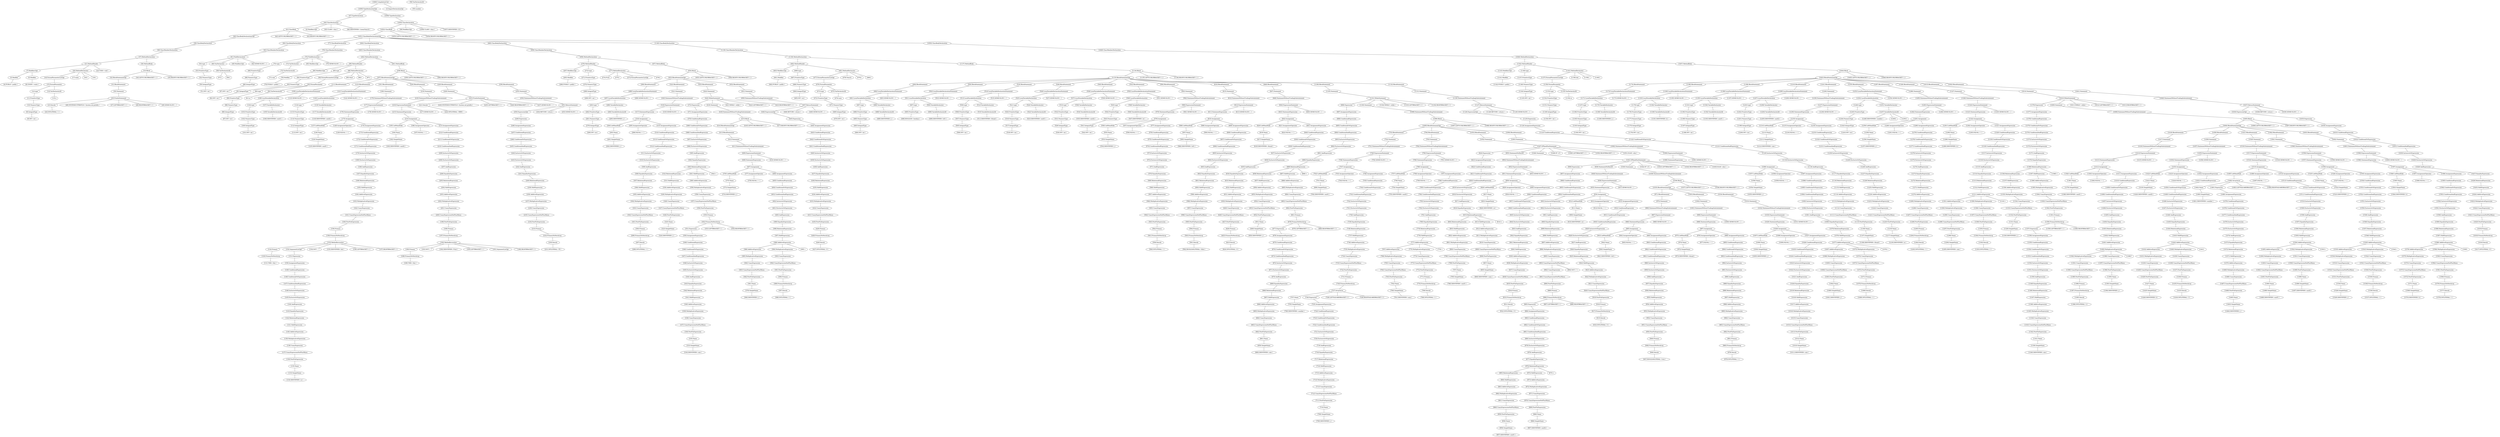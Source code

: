 strict graph{ 
"[3] Modifier"--"[4] PUBLIC ( public )"
"[5] Modifier"--"[6] STATIC ( static )"
"[7] ModifiersOpt"--"[3] Modifier"
"[7] ModifiersOpt"--"[5] Modifier"
"[8] IntegralType"--"[9] INT ( int )"
"[10] NumericType"--"[8] IntegralType"
"[11] PrimitiveType"--"[10] NumericType"
"[12] type"--"[11] PrimitiveType"
"[14] VarDeclaratorId"--"[13] a"
"[15] FormalParameter"--"[12] type"
"[15] FormalParameter"--"[14] VarDeclaratorId"
"[16] FormalParameterListOpt"--"[15] FormalParameter"
"[20] MethodDeclarator"--"[17] main"
"[20] MethodDeclarator"--"[18] ("
"[20] MethodDeclarator"--"[16] FormalParameterListOpt"
"[20] MethodDeclarator"--"[19] )"
"[21] MethodHeader"--"[7] ModifiersOpt"
"[21] MethodHeader"--"[22] VOID ( void )"
"[21] MethodHeader"--"[20] MethodDeclarator"
"[23] literals"--"[24] INTLITERAL ( 1 )"
"[25] PrintlnStatement"--"[26] SYSTEMOUTPRINTLN ( System.out.println )"
"[25] PrintlnStatement"--"[27] LEFTBRACKET ( ( )"
"[25] PrintlnStatement"--"[23] literals"
"[25] PrintlnStatement"--"[28] RIGHTBRACKET ( ) )"
"[25] PrintlnStatement"--"[29] SEMICOLON ( ; )"
"[30] Statement"--"[25] PrintlnStatement"
"[31] BlockStatement"--"[30] Statement"
"[32] BlockStatementOpt"--"[31] BlockStatement"
"[33] Block"--"[34] LEFTCURLYBRACKET ( { )"
"[33] Block"--"[32] BlockStatementOpt"
"[33] Block"--"[35] RIGHTCURLYBRACKET ( } )"
"[36] MethodBody"--"[33] Block"
"[37] MethodDeclaration"--"[21] MethodHeader"
"[37] MethodDeclaration"--"[36] MethodBody"
"[38] ClassMemberDeclaration"--"[37] MethodDeclaration"
"[39] ClassBodyDeclaration"--"[38] ClassMemberDeclaration"
"[40] ClassBodyDeclarationsOpt"--"[39] ClassBodyDeclaration"
"[41] ClassBody"--"[42] LEFTCURLYBRACKET ( { )"
"[41] ClassBody"--"[40] ClassBodyDeclarationsOpt"
"[41] ClassBody"--"[43] RIGHTCURLYBRACKET ( } )"
"[44] ClassDeclaration"--"[2] ModifiersOpt"
"[44] ClassDeclaration"--"[45] CLASS ( class )"
"[44] ClassDeclaration"--"[46] IDENTIFIER ( LinearSearch )"
"[44] ClassDeclaration"--"[41] ClassBody"
"[47] TypeDeclaration"--"[44] ClassDeclaration"
"[50] IntegralType"--"[51] INT ( int )"
"[52] NumericType"--"[50] IntegralType"
"[53] PrimitiveType"--"[52] NumericType"
"[54] type"--"[53] PrimitiveType"
"[56] VarDeclaratorId"--"[55] number"
"[59] VarDeclaratorId"--"[57] ["
"[59] VarDeclaratorId"--"[58] ]"
"[60] VarDeclarator"--"[59] VarDeclaratorId"
"[61] FieldDeclaration"--"[49] ModifiersOpt"
"[61] FieldDeclaration"--"[54] type"
"[61] FieldDeclaration"--"[60] VarDeclarator"
"[61] FieldDeclaration"--"[62] SEMICOLON ( ; )"
"[63] ClassMemberDeclaration"--"[61] FieldDeclaration"
"[64] ClassBodyDeclaration"--"[63] ClassMemberDeclaration"
"[66] IntegralType"--"[67] INT ( int )"
"[68] NumericType"--"[66] IntegralType"
"[69] PrimitiveType"--"[68] NumericType"
"[70] type"--"[69] PrimitiveType"
"[72] VarDeclaratorId"--"[71] size"
"[73] VarDeclarator"--"[72] VarDeclaratorId"
"[74] FieldDeclaration"--"[65] ModifiersOpt"
"[74] FieldDeclaration"--"[70] type"
"[74] FieldDeclaration"--"[73] VarDeclarator"
"[74] FieldDeclaration"--"[75] SEMICOLON ( ; )"
"[76] ClassMemberDeclaration"--"[74] FieldDeclaration"
"[77] ClassBodyDeclaration"--"[76] ClassMemberDeclaration"
"[78] Modifier"--"[79] PUBLIC ( public )"
"[80] ModifiersOpt"--"[78] Modifier"
"[81] IntegralType"--"[82] INT ( int )"
"[83] NumericType"--"[81] IntegralType"
"[84] PrimitiveType"--"[83] NumericType"
"[85] type"--"[84] PrimitiveType"
"[86] IntegralType"--"[87] INT ( int )"
"[88] NumericType"--"[86] IntegralType"
"[89] PrimitiveType"--"[88] NumericType"
"[90] type"--"[89] PrimitiveType"
"[92] VarDeclaratorId"--"[91] sz"
"[93] FormalParameter"--"[90] type"
"[93] FormalParameter"--"[92] VarDeclaratorId"
"[94] FormalParameterListOpt"--"[93] FormalParameter"
"[98] MethodDeclarator"--"[95] Start"
"[98] MethodDeclarator"--"[96] ("
"[98] MethodDeclarator"--"[94] FormalParameterListOpt"
"[98] MethodDeclarator"--"[97] )"
"[99] MethodHeader"--"[80] ModifiersOpt"
"[99] MethodHeader"--"[85] type"
"[99] MethodHeader"--"[98] MethodDeclarator"
"[100] IntegralType"--"[101] INT ( int )"
"[102] NumericType"--"[100] IntegralType"
"[103] PrimitiveType"--"[102] NumericType"
"[104] type"--"[103] PrimitiveType"
"[105] VariableDeclaratorId"--"[106] IDENTIFIER ( aux01 )"
"[107] VariableDeclarator"--"[105] VariableDeclaratorId"
"[108] LocalVariableDeclaration"--"[104] type"
"[108] LocalVariableDeclaration"--"[107] VariableDeclarator"
"[109] LocalVariableDeclarationStatement"--"[108] LocalVariableDeclaration"
"[109] LocalVariableDeclarationStatement"--"[110] SEMICOLON ( ; )"
"[111] BlockStatement"--"[109] LocalVariableDeclarationStatement"
"[112] IntegralType"--"[113] INT ( int )"
"[114] NumericType"--"[112] IntegralType"
"[115] PrimitiveType"--"[114] NumericType"
"[116] type"--"[115] PrimitiveType"
"[117] VariableDeclaratorId"--"[118] IDENTIFIER ( aux02 )"
"[119] VariableDeclarator"--"[117] VariableDeclaratorId"
"[120] LocalVariableDeclaration"--"[116] type"
"[120] LocalVariableDeclaration"--"[119] VariableDeclarator"
"[121] LocalVariableDeclarationStatement"--"[120] LocalVariableDeclaration"
"[121] LocalVariableDeclarationStatement"--"[122] SEMICOLON ( ; )"
"[123] BlockStatement"--"[121] LocalVariableDeclarationStatement"
"[124] SimpleName"--"[125] IDENTIFIER ( aux01 )"
"[126] Name"--"[124] SimpleName"
"[127] LeftHandSide"--"[126] Name"
"[128] AssignmentOperator"--"[129] EQUAL ( = )"
"[130] PrimaryNoNewArray"--"[131] THIS ( this )"
"[132] Primary"--"[130] PrimaryNoNewArray"
"[133] SimpleName"--"[134] IDENTIFIER ( sz )"
"[135] Name"--"[133] SimpleName"
"[136] PostFixExpression"--"[135] Name"
"[137] UnaryExpressionNotPlusMinus"--"[136] PostFixExpression"
"[138] UnaryExpression"--"[137] UnaryExpressionNotPlusMinus"
"[139] MultiplicativeExpression"--"[138] UnaryExpression"
"[140] AdditiveExpression"--"[139] MultiplicativeExpression"
"[141] ShiftExpression"--"[140] AdditiveExpression"
"[142] RelationalExpression"--"[141] ShiftExpression"
"[143] EqualityExpression"--"[142] RelationalExpression"
"[144] AndExpression"--"[143] EqualityExpression"
"[145] ExclusiveOrExpression"--"[144] AndExpression"
"[146] InclusiveOrExpression"--"[145] ExclusiveOrExpression"
"[147] ConditionalAndExpression"--"[146] InclusiveOrExpression"
"[148] ConditionalOrExpression"--"[147] ConditionalAndExpression"
"[149] ConditionalExpression"--"[148] ConditionalOrExpression"
"[150] AssignmentExpression"--"[149] ConditionalExpression"
"[151] Expression"--"[150] AssignmentExpression"
"[152] ArgumentListOpt"--"[151] Expression"
"[153] MethodInvocation"--"[132] Primary"
"[153] MethodInvocation"--"[154] DOT ( . )"
"[153] MethodInvocation"--"[155] IDENTIFIER ( Init )"
"[153] MethodInvocation"--"[156] LEFTBRACKET ( ( )"
"[153] MethodInvocation"--"[152] ArgumentListOpt"
"[153] MethodInvocation"--"[157] RIGHTBRACKET ( ) )"
"[158] PrimaryNoNewArray"--"[153] MethodInvocation"
"[159] Primary"--"[158] PrimaryNoNewArray"
"[160] PostFixExpression"--"[159] Primary"
"[161] UnaryExpressionNotPlusMinus"--"[160] PostFixExpression"
"[162] UnaryExpression"--"[161] UnaryExpressionNotPlusMinus"
"[163] MultiplicativeExpression"--"[162] UnaryExpression"
"[164] AdditiveExpression"--"[163] MultiplicativeExpression"
"[165] ShiftExpression"--"[164] AdditiveExpression"
"[166] RelationalExpression"--"[165] ShiftExpression"
"[167] EqualityExpression"--"[166] RelationalExpression"
"[168] AndExpression"--"[167] EqualityExpression"
"[169] ExclusiveOrExpression"--"[168] AndExpression"
"[170] InclusiveOrExpression"--"[169] ExclusiveOrExpression"
"[171] ConditionalAndExpression"--"[170] InclusiveOrExpression"
"[172] ConditionalOrExpression"--"[171] ConditionalAndExpression"
"[173] ConditionalExpression"--"[172] ConditionalOrExpression"
"[174] AssignmentExpression"--"[173] ConditionalExpression"
"[175] Assignment"--"[127] LeftHandSide"
"[175] Assignment"--"[128] AssignmentOperator"
"[175] Assignment"--"[174] AssignmentExpression"
"[176] StatementExpression"--"[175] Assignment"
"[177] ExpressionStatement"--"[176] StatementExpression"
"[177] ExpressionStatement"--"[178] SEMICOLON ( ; )"
"[179] StatementWithoutTrailingSubstatement"--"[177] ExpressionStatement"
"[180] Statement"--"[179] StatementWithoutTrailingSubstatement"
"[181] BlockStatement"--"[180] Statement"
"[182] SimpleName"--"[183] IDENTIFIER ( aux02 )"
"[184] Name"--"[182] SimpleName"
"[185] LeftHandSide"--"[184] Name"
"[186] AssignmentOperator"--"[187] EQUAL ( = )"
"[188] PrimaryNoNewArray"--"[189] THIS ( this )"
"[190] Primary"--"[188] PrimaryNoNewArray"
"[192] MethodInvocation"--"[190] Primary"
"[192] MethodInvocation"--"[193] DOT ( . )"
"[192] MethodInvocation"--"[194] IDENTIFIER ( Print )"
"[192] MethodInvocation"--"[195] LEFTBRACKET ( ( )"
"[192] MethodInvocation"--"[191] ArgumentListOpt"
"[192] MethodInvocation"--"[196] RIGHTBRACKET ( ) )"
"[197] PrimaryNoNewArray"--"[192] MethodInvocation"
"[198] Primary"--"[197] PrimaryNoNewArray"
"[199] PostFixExpression"--"[198] Primary"
"[200] UnaryExpressionNotPlusMinus"--"[199] PostFixExpression"
"[201] UnaryExpression"--"[200] UnaryExpressionNotPlusMinus"
"[202] MultiplicativeExpression"--"[201] UnaryExpression"
"[203] AdditiveExpression"--"[202] MultiplicativeExpression"
"[204] ShiftExpression"--"[203] AdditiveExpression"
"[205] RelationalExpression"--"[204] ShiftExpression"
"[206] EqualityExpression"--"[205] RelationalExpression"
"[207] AndExpression"--"[206] EqualityExpression"
"[208] ExclusiveOrExpression"--"[207] AndExpression"
"[209] InclusiveOrExpression"--"[208] ExclusiveOrExpression"
"[210] ConditionalAndExpression"--"[209] InclusiveOrExpression"
"[211] ConditionalOrExpression"--"[210] ConditionalAndExpression"
"[212] ConditionalExpression"--"[211] ConditionalOrExpression"
"[213] AssignmentExpression"--"[212] ConditionalExpression"
"[214] Assignment"--"[185] LeftHandSide"
"[214] Assignment"--"[186] AssignmentOperator"
"[214] Assignment"--"[213] AssignmentExpression"
"[215] StatementExpression"--"[214] Assignment"
"[216] ExpressionStatement"--"[215] StatementExpression"
"[216] ExpressionStatement"--"[217] SEMICOLON ( ; )"
"[218] StatementWithoutTrailingSubstatement"--"[216] ExpressionStatement"
"[219] Statement"--"[218] StatementWithoutTrailingSubstatement"
"[220] BlockStatement"--"[219] Statement"
"[221] literals"--"[222] INTLITERAL ( 9999 )"
"[223] PrintlnStatement"--"[224] SYSTEMOUTPRINTLN ( System.out.println )"
"[223] PrintlnStatement"--"[225] LEFTBRACKET ( ( )"
"[223] PrintlnStatement"--"[221] literals"
"[223] PrintlnStatement"--"[226] RIGHTBRACKET ( ) )"
"[223] PrintlnStatement"--"[227] SEMICOLON ( ; )"
"[228] Statement"--"[223] PrintlnStatement"
"[229] BlockStatement"--"[228] Statement"
"[230] literals"--"[231] INTLITERAL ( 55 )"
"[232] PrimaryNoNewArray"--"[230] literals"
"[233] Primary"--"[232] PrimaryNoNewArray"
"[234] PostFixExpression"--"[233] Primary"
"[235] UnaryExpressionNotPlusMinus"--"[234] PostFixExpression"
"[236] UnaryExpression"--"[235] UnaryExpressionNotPlusMinus"
"[237] MultiplicativeExpression"--"[236] UnaryExpression"
"[238] AdditiveExpression"--"[237] MultiplicativeExpression"
"[239] ShiftExpression"--"[238] AdditiveExpression"
"[240] RelationalExpression"--"[239] ShiftExpression"
"[241] EqualityExpression"--"[240] RelationalExpression"
"[242] AndExpression"--"[241] EqualityExpression"
"[243] ExclusiveOrExpression"--"[242] AndExpression"
"[244] InclusiveOrExpression"--"[243] ExclusiveOrExpression"
"[245] ConditionalAndExpression"--"[244] InclusiveOrExpression"
"[246] ConditionalOrExpression"--"[245] ConditionalAndExpression"
"[247] ConditionalExpression"--"[246] ConditionalOrExpression"
"[248] AssignmentExpression"--"[247] ConditionalExpression"
"[249] Expression"--"[248] AssignmentExpression"
"[250] ExpressionOpt"--"[249] Expression"
"[251] ReturnStatement"--"[252] RETURN ( return )"
"[251] ReturnStatement"--"[250] ExpressionOpt"
"[251] ReturnStatement"--"[253] SEMICOLON ( ; )"
"[254] StatementWithoutTrailingSubstatement"--"[251] ReturnStatement"
"[255] Statement"--"[254] StatementWithoutTrailingSubstatement"
"[256] BlockStatement"--"[255] Statement"
"[257] BlockStatementOpt"--"[111] BlockStatement"
"[257] BlockStatementOpt"--"[123] BlockStatement"
"[257] BlockStatementOpt"--"[181] BlockStatement"
"[257] BlockStatementOpt"--"[220] BlockStatement"
"[257] BlockStatementOpt"--"[229] BlockStatement"
"[257] BlockStatementOpt"--"[256] BlockStatement"
"[258] Block"--"[259] LEFTCURLYBRACKET ( { )"
"[258] Block"--"[257] BlockStatementOpt"
"[258] Block"--"[260] RIGHTCURLYBRACKET ( } )"
"[261] MethodBody"--"[258] Block"
"[262] MethodDeclaration"--"[99] MethodHeader"
"[262] MethodDeclaration"--"[261] MethodBody"
"[263] ClassMemberDeclaration"--"[262] MethodDeclaration"
"[264] ClassBodyDeclaration"--"[263] ClassMemberDeclaration"
"[265] Modifier"--"[266] PUBLIC ( public )"
"[267] ModifiersOpt"--"[265] Modifier"
"[268] IntegralType"--"[269] INT ( int )"
"[270] NumericType"--"[268] IntegralType"
"[271] PrimitiveType"--"[270] NumericType"
"[272] type"--"[271] PrimitiveType"
"[277] MethodDeclarator"--"[274] Print"
"[277] MethodDeclarator"--"[275] ("
"[277] MethodDeclarator"--"[273] FormalParameterListOpt"
"[277] MethodDeclarator"--"[276] )"
"[278] MethodHeader"--"[267] ModifiersOpt"
"[278] MethodHeader"--"[272] type"
"[278] MethodHeader"--"[277] MethodDeclarator"
"[279] IntegralType"--"[280] INT ( int )"
"[281] NumericType"--"[279] IntegralType"
"[282] PrimitiveType"--"[281] NumericType"
"[283] type"--"[282] PrimitiveType"
"[284] VariableDeclaratorId"--"[285] IDENTIFIER ( j )"
"[286] VariableDeclarator"--"[284] VariableDeclaratorId"
"[287] LocalVariableDeclaration"--"[283] type"
"[287] LocalVariableDeclaration"--"[286] VariableDeclarator"
"[288] LocalVariableDeclarationStatement"--"[287] LocalVariableDeclaration"
"[288] LocalVariableDeclarationStatement"--"[289] SEMICOLON ( ; )"
"[290] BlockStatement"--"[288] LocalVariableDeclarationStatement"
"[291] SimpleName"--"[292] IDENTIFIER ( j )"
"[293] Name"--"[291] SimpleName"
"[294] LeftHandSide"--"[293] Name"
"[295] AssignmentOperator"--"[296] EQUAL ( = )"
"[297] literals"--"[298] INTLITERAL ( 1 )"
"[299] PrimaryNoNewArray"--"[297] literals"
"[300] Primary"--"[299] PrimaryNoNewArray"
"[301] PostFixExpression"--"[300] Primary"
"[302] UnaryExpressionNotPlusMinus"--"[301] PostFixExpression"
"[303] UnaryExpression"--"[302] UnaryExpressionNotPlusMinus"
"[304] MultiplicativeExpression"--"[303] UnaryExpression"
"[305] AdditiveExpression"--"[304] MultiplicativeExpression"
"[306] ShiftExpression"--"[305] AdditiveExpression"
"[307] RelationalExpression"--"[306] ShiftExpression"
"[308] EqualityExpression"--"[307] RelationalExpression"
"[309] AndExpression"--"[308] EqualityExpression"
"[310] ExclusiveOrExpression"--"[309] AndExpression"
"[311] InclusiveOrExpression"--"[310] ExclusiveOrExpression"
"[312] ConditionalAndExpression"--"[311] InclusiveOrExpression"
"[313] ConditionalOrExpression"--"[312] ConditionalAndExpression"
"[314] ConditionalExpression"--"[313] ConditionalOrExpression"
"[315] AssignmentExpression"--"[314] ConditionalExpression"
"[316] Assignment"--"[294] LeftHandSide"
"[316] Assignment"--"[295] AssignmentOperator"
"[316] Assignment"--"[315] AssignmentExpression"
"[317] StatementExpression"--"[316] Assignment"
"[318] ExpressionStatement"--"[317] StatementExpression"
"[318] ExpressionStatement"--"[319] SEMICOLON ( ; )"
"[320] StatementWithoutTrailingSubstatement"--"[318] ExpressionStatement"
"[321] Statement"--"[320] StatementWithoutTrailingSubstatement"
"[322] BlockStatement"--"[321] Statement"
"[323] SimpleName"--"[324] IDENTIFIER ( j )"
"[325] Name"--"[323] SimpleName"
"[326] PostFixExpression"--"[325] Name"
"[327] UnaryExpressionNotPlusMinus"--"[326] PostFixExpression"
"[328] UnaryExpression"--"[327] UnaryExpressionNotPlusMinus"
"[329] MultiplicativeExpression"--"[328] UnaryExpression"
"[330] AdditiveExpression"--"[329] MultiplicativeExpression"
"[331] ShiftExpression"--"[330] AdditiveExpression"
"[332] RelationalExpression"--"[331] ShiftExpression"
"[333] SimpleName"--"[334] IDENTIFIER ( size )"
"[335] Name"--"[333] SimpleName"
"[336] PostFixExpression"--"[335] Name"
"[337] UnaryExpressionNotPlusMinus"--"[336] PostFixExpression"
"[338] UnaryExpression"--"[337] UnaryExpressionNotPlusMinus"
"[339] MultiplicativeExpression"--"[338] UnaryExpression"
"[340] AdditiveExpression"--"[339] MultiplicativeExpression"
"[341] ShiftExpression"--"[340] AdditiveExpression"
"[342] RelationalExpression"--"[341] ShiftExpression"
"[343] EqualityExpression"--"[342] RelationalExpression"
"[344] AndExpression"--"[343] EqualityExpression"
"[345] ExclusiveOrExpression"--"[344] AndExpression"
"[346] InclusiveOrExpression"--"[345] ExclusiveOrExpression"
"[347] ConditionalAndExpression"--"[346] InclusiveOrExpression"
"[348] ConditionalOrExpression"--"[347] ConditionalAndExpression"
"[349] ConditionalExpression"--"[348] ConditionalOrExpression"
"[350] AssignmentExpression"--"[349] ConditionalExpression"
"[351] Expression"--"[350] AssignmentExpression"
"[352] PrimaryNoNewArray"--"[353] LEFTBRACKET ( ( )"
"[352] PrimaryNoNewArray"--"[351] Expression"
"[352] PrimaryNoNewArray"--"[354] RIGHTBRACKET ( ) )"
"[355] Primary"--"[352] PrimaryNoNewArray"
"[356] PostFixExpression"--"[355] Primary"
"[357] UnaryExpressionNotPlusMinus"--"[356] PostFixExpression"
"[358] UnaryExpression"--"[357] UnaryExpressionNotPlusMinus"
"[359] MultiplicativeExpression"--"[358] UnaryExpression"
"[360] AdditiveExpression"--"[359] MultiplicativeExpression"
"[361] ShiftExpression"--"[360] AdditiveExpression"
"[363] RelationalExpression"--"[332] RelationalExpression"
"[363] RelationalExpression"--"[362] <"
"[363] RelationalExpression"--"[361] ShiftExpression"
"[364] EqualityExpression"--"[363] RelationalExpression"
"[365] AndExpression"--"[364] EqualityExpression"
"[366] ExclusiveOrExpression"--"[365] AndExpression"
"[367] InclusiveOrExpression"--"[366] ExclusiveOrExpression"
"[368] ConditionalAndExpression"--"[367] InclusiveOrExpression"
"[369] ConditionalOrExpression"--"[368] ConditionalAndExpression"
"[370] ConditionalExpression"--"[369] ConditionalOrExpression"
"[371] AssignmentExpression"--"[370] ConditionalExpression"
"[372] Expression"--"[371] AssignmentExpression"
"[373] SimpleName"--"[374] IDENTIFIER ( j )"
"[375] Name"--"[373] SimpleName"
"[376] LeftHandSide"--"[375] Name"
"[377] AssignmentOperator"--"[378] EQUAL ( = )"
"[379] SimpleName"--"[380] IDENTIFIER ( j )"
"[381] Name"--"[379] SimpleName"
"[382] PostFixExpression"--"[381] Name"
"[383] UnaryExpressionNotPlusMinus"--"[382] PostFixExpression"
"[384] UnaryExpression"--"[383] UnaryExpressionNotPlusMinus"
"[385] MultiplicativeExpression"--"[384] UnaryExpression"
"[386] AdditiveExpression"--"[385] MultiplicativeExpression"
"[387] literals"--"[388] INTLITERAL ( 1 )"
"[389] PrimaryNoNewArray"--"[387] literals"
"[390] Primary"--"[389] PrimaryNoNewArray"
"[391] PostFixExpression"--"[390] Primary"
"[392] UnaryExpressionNotPlusMinus"--"[391] PostFixExpression"
"[393] UnaryExpression"--"[392] UnaryExpressionNotPlusMinus"
"[394] MultiplicativeExpression"--"[393] UnaryExpression"
"[396] AdditiveExpression"--"[386] AdditiveExpression"
"[396] AdditiveExpression"--"[395] +"
"[396] AdditiveExpression"--"[394] MultiplicativeExpression"
"[397] ShiftExpression"--"[396] AdditiveExpression"
"[398] RelationalExpression"--"[397] ShiftExpression"
"[399] EqualityExpression"--"[398] RelationalExpression"
"[400] AndExpression"--"[399] EqualityExpression"
"[401] ExclusiveOrExpression"--"[400] AndExpression"
"[402] InclusiveOrExpression"--"[401] ExclusiveOrExpression"
"[403] ConditionalAndExpression"--"[402] InclusiveOrExpression"
"[404] ConditionalOrExpression"--"[403] ConditionalAndExpression"
"[405] ConditionalExpression"--"[404] ConditionalOrExpression"
"[406] AssignmentExpression"--"[405] ConditionalExpression"
"[407] Assignment"--"[376] LeftHandSide"
"[407] Assignment"--"[377] AssignmentOperator"
"[407] Assignment"--"[406] AssignmentExpression"
"[408] StatementExpression"--"[407] Assignment"
"[409] ExpressionStatement"--"[408] StatementExpression"
"[409] ExpressionStatement"--"[410] SEMICOLON ( ; )"
"[411] StatementWithoutTrailingSubstatement"--"[409] ExpressionStatement"
"[412] Statement"--"[411] StatementWithoutTrailingSubstatement"
"[413] BlockStatement"--"[412] Statement"
"[414] BlockStatementOpt"--"[413] BlockStatement"
"[415] Block"--"[416] LEFTCURLYBRACKET ( { )"
"[415] Block"--"[414] BlockStatementOpt"
"[415] Block"--"[417] RIGHTCURLYBRACKET ( } )"
"[418] StatementWithoutTrailingSubstatement"--"[415] Block"
"[419] Statement"--"[418] StatementWithoutTrailingSubstatement"
"[420] WhileStatement"--"[421] WHILE ( while )"
"[420] WhileStatement"--"[422] LEFTBRACKET ( ( )"
"[420] WhileStatement"--"[372] Expression"
"[420] WhileStatement"--"[423] RIGHTBRACKET ( ) )"
"[420] WhileStatement"--"[419] Statement"
"[424] Statement"--"[420] WhileStatement"
"[425] BlockStatement"--"[424] Statement"
"[426] literals"--"[427] INTLITERAL ( 0 )"
"[428] PrimaryNoNewArray"--"[426] literals"
"[429] Primary"--"[428] PrimaryNoNewArray"
"[430] PostFixExpression"--"[429] Primary"
"[431] UnaryExpressionNotPlusMinus"--"[430] PostFixExpression"
"[432] UnaryExpression"--"[431] UnaryExpressionNotPlusMinus"
"[433] MultiplicativeExpression"--"[432] UnaryExpression"
"[434] AdditiveExpression"--"[433] MultiplicativeExpression"
"[435] ShiftExpression"--"[434] AdditiveExpression"
"[436] RelationalExpression"--"[435] ShiftExpression"
"[437] EqualityExpression"--"[436] RelationalExpression"
"[438] AndExpression"--"[437] EqualityExpression"
"[439] ExclusiveOrExpression"--"[438] AndExpression"
"[440] InclusiveOrExpression"--"[439] ExclusiveOrExpression"
"[441] ConditionalAndExpression"--"[440] InclusiveOrExpression"
"[442] ConditionalOrExpression"--"[441] ConditionalAndExpression"
"[443] ConditionalExpression"--"[442] ConditionalOrExpression"
"[444] AssignmentExpression"--"[443] ConditionalExpression"
"[445] Expression"--"[444] AssignmentExpression"
"[446] ExpressionOpt"--"[445] Expression"
"[447] ReturnStatement"--"[448] RETURN ( return )"
"[447] ReturnStatement"--"[446] ExpressionOpt"
"[447] ReturnStatement"--"[449] SEMICOLON ( ; )"
"[450] StatementWithoutTrailingSubstatement"--"[447] ReturnStatement"
"[451] Statement"--"[450] StatementWithoutTrailingSubstatement"
"[452] BlockStatement"--"[451] Statement"
"[453] BlockStatementOpt"--"[290] BlockStatement"
"[453] BlockStatementOpt"--"[322] BlockStatement"
"[453] BlockStatementOpt"--"[425] BlockStatement"
"[453] BlockStatementOpt"--"[452] BlockStatement"
"[454] Block"--"[455] LEFTCURLYBRACKET ( { )"
"[454] Block"--"[453] BlockStatementOpt"
"[454] Block"--"[456] RIGHTCURLYBRACKET ( } )"
"[457] MethodBody"--"[454] Block"
"[458] MethodDeclaration"--"[278] MethodHeader"
"[458] MethodDeclaration"--"[457] MethodBody"
"[459] ClassMemberDeclaration"--"[458] MethodDeclaration"
"[460] ClassBodyDeclaration"--"[459] ClassMemberDeclaration"
"[461] Modifier"--"[462] PUBLIC ( public )"
"[463] ModifiersOpt"--"[461] Modifier"
"[464] IntegralType"--"[465] INT ( int )"
"[466] NumericType"--"[464] IntegralType"
"[467] PrimitiveType"--"[466] NumericType"
"[468] type"--"[467] PrimitiveType"
"[469] IntegralType"--"[470] INT ( int )"
"[471] NumericType"--"[469] IntegralType"
"[472] PrimitiveType"--"[471] NumericType"
"[473] type"--"[472] PrimitiveType"
"[475] VarDeclaratorId"--"[474] num"
"[476] FormalParameter"--"[473] type"
"[476] FormalParameter"--"[475] VarDeclaratorId"
"[477] FormalParameterListOpt"--"[476] FormalParameter"
"[481] MethodDeclarator"--"[478] Search"
"[481] MethodDeclarator"--"[479] ("
"[481] MethodDeclarator"--"[477] FormalParameterListOpt"
"[481] MethodDeclarator"--"[480] )"
"[482] MethodHeader"--"[463] ModifiersOpt"
"[482] MethodHeader"--"[468] type"
"[482] MethodHeader"--"[481] MethodDeclarator"
"[483] IntegralType"--"[484] INT ( int )"
"[485] NumericType"--"[483] IntegralType"
"[486] PrimitiveType"--"[485] NumericType"
"[487] type"--"[486] PrimitiveType"
"[488] VariableDeclaratorId"--"[489] IDENTIFIER ( j )"
"[490] VariableDeclarator"--"[488] VariableDeclaratorId"
"[491] LocalVariableDeclaration"--"[487] type"
"[491] LocalVariableDeclaration"--"[490] VariableDeclarator"
"[492] LocalVariableDeclarationStatement"--"[491] LocalVariableDeclaration"
"[492] LocalVariableDeclarationStatement"--"[493] SEMICOLON ( ; )"
"[494] BlockStatement"--"[492] LocalVariableDeclarationStatement"
"[495] PrimitiveType"--"[496] BOOLEAN ( boolean )"
"[497] type"--"[495] PrimitiveType"
"[498] VariableDeclaratorId"--"[499] IDENTIFIER ( ls01 )"
"[500] VariableDeclarator"--"[498] VariableDeclaratorId"
"[501] LocalVariableDeclaration"--"[497] type"
"[501] LocalVariableDeclaration"--"[500] VariableDeclarator"
"[502] LocalVariableDeclarationStatement"--"[501] LocalVariableDeclaration"
"[502] LocalVariableDeclarationStatement"--"[503] SEMICOLON ( ; )"
"[504] BlockStatement"--"[502] LocalVariableDeclarationStatement"
"[505] IntegralType"--"[506] INT ( int )"
"[507] NumericType"--"[505] IntegralType"
"[508] PrimitiveType"--"[507] NumericType"
"[509] type"--"[508] PrimitiveType"
"[510] VariableDeclaratorId"--"[511] IDENTIFIER ( ifound )"
"[512] VariableDeclarator"--"[510] VariableDeclaratorId"
"[513] LocalVariableDeclaration"--"[509] type"
"[513] LocalVariableDeclaration"--"[512] VariableDeclarator"
"[514] LocalVariableDeclarationStatement"--"[513] LocalVariableDeclaration"
"[514] LocalVariableDeclarationStatement"--"[515] SEMICOLON ( ; )"
"[516] BlockStatement"--"[514] LocalVariableDeclarationStatement"
"[517] IntegralType"--"[518] INT ( int )"
"[519] NumericType"--"[517] IntegralType"
"[520] PrimitiveType"--"[519] NumericType"
"[521] type"--"[520] PrimitiveType"
"[522] VariableDeclaratorId"--"[523] IDENTIFIER ( aux01 )"
"[524] VariableDeclarator"--"[522] VariableDeclaratorId"
"[525] LocalVariableDeclaration"--"[521] type"
"[525] LocalVariableDeclaration"--"[524] VariableDeclarator"
"[526] LocalVariableDeclarationStatement"--"[525] LocalVariableDeclaration"
"[526] LocalVariableDeclarationStatement"--"[527] SEMICOLON ( ; )"
"[528] BlockStatement"--"[526] LocalVariableDeclarationStatement"
"[529] IntegralType"--"[530] INT ( int )"
"[531] NumericType"--"[529] IntegralType"
"[532] PrimitiveType"--"[531] NumericType"
"[533] type"--"[532] PrimitiveType"
"[534] VariableDeclaratorId"--"[535] IDENTIFIER ( aux02 )"
"[536] VariableDeclarator"--"[534] VariableDeclaratorId"
"[537] LocalVariableDeclaration"--"[533] type"
"[537] LocalVariableDeclaration"--"[536] VariableDeclarator"
"[538] LocalVariableDeclarationStatement"--"[537] LocalVariableDeclaration"
"[538] LocalVariableDeclarationStatement"--"[539] SEMICOLON ( ; )"
"[540] BlockStatement"--"[538] LocalVariableDeclarationStatement"
"[541] IntegralType"--"[542] INT ( int )"
"[543] NumericType"--"[541] IntegralType"
"[544] PrimitiveType"--"[543] NumericType"
"[545] type"--"[544] PrimitiveType"
"[546] VariableDeclaratorId"--"[547] IDENTIFIER ( nt )"
"[548] VariableDeclarator"--"[546] VariableDeclaratorId"
"[549] LocalVariableDeclaration"--"[545] type"
"[549] LocalVariableDeclaration"--"[548] VariableDeclarator"
"[550] LocalVariableDeclarationStatement"--"[549] LocalVariableDeclaration"
"[550] LocalVariableDeclarationStatement"--"[551] SEMICOLON ( ; )"
"[552] BlockStatement"--"[550] LocalVariableDeclarationStatement"
"[553] SimpleName"--"[554] IDENTIFIER ( j )"
"[555] Name"--"[553] SimpleName"
"[556] LeftHandSide"--"[555] Name"
"[557] AssignmentOperator"--"[558] EQUAL ( = )"
"[559] literals"--"[560] INTLITERAL ( 1 )"
"[561] PrimaryNoNewArray"--"[559] literals"
"[562] Primary"--"[561] PrimaryNoNewArray"
"[563] PostFixExpression"--"[562] Primary"
"[564] UnaryExpressionNotPlusMinus"--"[563] PostFixExpression"
"[565] UnaryExpression"--"[564] UnaryExpressionNotPlusMinus"
"[566] MultiplicativeExpression"--"[565] UnaryExpression"
"[567] AdditiveExpression"--"[566] MultiplicativeExpression"
"[568] ShiftExpression"--"[567] AdditiveExpression"
"[569] RelationalExpression"--"[568] ShiftExpression"
"[570] EqualityExpression"--"[569] RelationalExpression"
"[571] AndExpression"--"[570] EqualityExpression"
"[572] ExclusiveOrExpression"--"[571] AndExpression"
"[573] InclusiveOrExpression"--"[572] ExclusiveOrExpression"
"[574] ConditionalAndExpression"--"[573] InclusiveOrExpression"
"[575] ConditionalOrExpression"--"[574] ConditionalAndExpression"
"[576] ConditionalExpression"--"[575] ConditionalOrExpression"
"[577] AssignmentExpression"--"[576] ConditionalExpression"
"[578] Assignment"--"[556] LeftHandSide"
"[578] Assignment"--"[557] AssignmentOperator"
"[578] Assignment"--"[577] AssignmentExpression"
"[579] StatementExpression"--"[578] Assignment"
"[580] ExpressionStatement"--"[579] StatementExpression"
"[580] ExpressionStatement"--"[581] SEMICOLON ( ; )"
"[582] StatementWithoutTrailingSubstatement"--"[580] ExpressionStatement"
"[583] Statement"--"[582] StatementWithoutTrailingSubstatement"
"[584] BlockStatement"--"[583] Statement"
"[585] SimpleName"--"[586] IDENTIFIER ( ls01 )"
"[587] Name"--"[585] SimpleName"
"[588] LeftHandSide"--"[587] Name"
"[589] AssignmentOperator"--"[590] EQUAL ( = )"
"[591] literals"--"[592] BOOLEANLITERAL ( false )"
"[593] PrimaryNoNewArray"--"[591] literals"
"[594] Primary"--"[593] PrimaryNoNewArray"
"[595] PostFixExpression"--"[594] Primary"
"[596] UnaryExpressionNotPlusMinus"--"[595] PostFixExpression"
"[597] UnaryExpression"--"[596] UnaryExpressionNotPlusMinus"
"[598] MultiplicativeExpression"--"[597] UnaryExpression"
"[599] AdditiveExpression"--"[598] MultiplicativeExpression"
"[600] ShiftExpression"--"[599] AdditiveExpression"
"[601] RelationalExpression"--"[600] ShiftExpression"
"[602] EqualityExpression"--"[601] RelationalExpression"
"[603] AndExpression"--"[602] EqualityExpression"
"[604] ExclusiveOrExpression"--"[603] AndExpression"
"[605] InclusiveOrExpression"--"[604] ExclusiveOrExpression"
"[606] ConditionalAndExpression"--"[605] InclusiveOrExpression"
"[607] ConditionalOrExpression"--"[606] ConditionalAndExpression"
"[608] ConditionalExpression"--"[607] ConditionalOrExpression"
"[609] AssignmentExpression"--"[608] ConditionalExpression"
"[610] Assignment"--"[588] LeftHandSide"
"[610] Assignment"--"[589] AssignmentOperator"
"[610] Assignment"--"[609] AssignmentExpression"
"[611] StatementExpression"--"[610] Assignment"
"[612] ExpressionStatement"--"[611] StatementExpression"
"[612] ExpressionStatement"--"[613] SEMICOLON ( ; )"
"[614] StatementWithoutTrailingSubstatement"--"[612] ExpressionStatement"
"[615] Statement"--"[614] StatementWithoutTrailingSubstatement"
"[616] BlockStatement"--"[615] Statement"
"[617] SimpleName"--"[618] IDENTIFIER ( ifound )"
"[619] Name"--"[617] SimpleName"
"[620] LeftHandSide"--"[619] Name"
"[621] AssignmentOperator"--"[622] EQUAL ( = )"
"[623] literals"--"[624] INTLITERAL ( 0 )"
"[625] PrimaryNoNewArray"--"[623] literals"
"[626] Primary"--"[625] PrimaryNoNewArray"
"[627] PostFixExpression"--"[626] Primary"
"[628] UnaryExpressionNotPlusMinus"--"[627] PostFixExpression"
"[629] UnaryExpression"--"[628] UnaryExpressionNotPlusMinus"
"[630] MultiplicativeExpression"--"[629] UnaryExpression"
"[631] AdditiveExpression"--"[630] MultiplicativeExpression"
"[632] ShiftExpression"--"[631] AdditiveExpression"
"[633] RelationalExpression"--"[632] ShiftExpression"
"[634] EqualityExpression"--"[633] RelationalExpression"
"[635] AndExpression"--"[634] EqualityExpression"
"[636] ExclusiveOrExpression"--"[635] AndExpression"
"[637] InclusiveOrExpression"--"[636] ExclusiveOrExpression"
"[638] ConditionalAndExpression"--"[637] InclusiveOrExpression"
"[639] ConditionalOrExpression"--"[638] ConditionalAndExpression"
"[640] ConditionalExpression"--"[639] ConditionalOrExpression"
"[641] AssignmentExpression"--"[640] ConditionalExpression"
"[642] Assignment"--"[620] LeftHandSide"
"[642] Assignment"--"[621] AssignmentOperator"
"[642] Assignment"--"[641] AssignmentExpression"
"[643] StatementExpression"--"[642] Assignment"
"[644] ExpressionStatement"--"[643] StatementExpression"
"[644] ExpressionStatement"--"[645] SEMICOLON ( ; )"
"[646] StatementWithoutTrailingSubstatement"--"[644] ExpressionStatement"
"[647] Statement"--"[646] StatementWithoutTrailingSubstatement"
"[648] BlockStatement"--"[647] Statement"
"[649] SimpleName"--"[650] IDENTIFIER ( j )"
"[651] Name"--"[649] SimpleName"
"[652] PostFixExpression"--"[651] Name"
"[653] UnaryExpressionNotPlusMinus"--"[652] PostFixExpression"
"[654] UnaryExpression"--"[653] UnaryExpressionNotPlusMinus"
"[655] MultiplicativeExpression"--"[654] UnaryExpression"
"[656] AdditiveExpression"--"[655] MultiplicativeExpression"
"[657] ShiftExpression"--"[656] AdditiveExpression"
"[658] RelationalExpression"--"[657] ShiftExpression"
"[659] SimpleName"--"[660] IDENTIFIER ( size )"
"[661] Name"--"[659] SimpleName"
"[662] PostFixExpression"--"[661] Name"
"[663] UnaryExpressionNotPlusMinus"--"[662] PostFixExpression"
"[664] UnaryExpression"--"[663] UnaryExpressionNotPlusMinus"
"[665] MultiplicativeExpression"--"[664] UnaryExpression"
"[666] AdditiveExpression"--"[665] MultiplicativeExpression"
"[667] ShiftExpression"--"[666] AdditiveExpression"
"[668] RelationalExpression"--"[667] ShiftExpression"
"[669] EqualityExpression"--"[668] RelationalExpression"
"[670] AndExpression"--"[669] EqualityExpression"
"[671] ExclusiveOrExpression"--"[670] AndExpression"
"[672] InclusiveOrExpression"--"[671] ExclusiveOrExpression"
"[673] ConditionalAndExpression"--"[672] InclusiveOrExpression"
"[674] ConditionalOrExpression"--"[673] ConditionalAndExpression"
"[675] ConditionalExpression"--"[674] ConditionalOrExpression"
"[676] AssignmentExpression"--"[675] ConditionalExpression"
"[677] Expression"--"[676] AssignmentExpression"
"[678] PrimaryNoNewArray"--"[679] LEFTBRACKET ( ( )"
"[678] PrimaryNoNewArray"--"[677] Expression"
"[678] PrimaryNoNewArray"--"[680] RIGHTBRACKET ( ) )"
"[681] Primary"--"[678] PrimaryNoNewArray"
"[682] PostFixExpression"--"[681] Primary"
"[683] UnaryExpressionNotPlusMinus"--"[682] PostFixExpression"
"[684] UnaryExpression"--"[683] UnaryExpressionNotPlusMinus"
"[685] MultiplicativeExpression"--"[684] UnaryExpression"
"[686] AdditiveExpression"--"[685] MultiplicativeExpression"
"[687] ShiftExpression"--"[686] AdditiveExpression"
"[689] RelationalExpression"--"[658] RelationalExpression"
"[689] RelationalExpression"--"[688] <"
"[689] RelationalExpression"--"[687] ShiftExpression"
"[690] EqualityExpression"--"[689] RelationalExpression"
"[691] AndExpression"--"[690] EqualityExpression"
"[692] ExclusiveOrExpression"--"[691] AndExpression"
"[693] InclusiveOrExpression"--"[692] ExclusiveOrExpression"
"[694] ConditionalAndExpression"--"[693] InclusiveOrExpression"
"[695] ConditionalOrExpression"--"[694] ConditionalAndExpression"
"[696] ConditionalExpression"--"[695] ConditionalOrExpression"
"[697] AssignmentExpression"--"[696] ConditionalExpression"
"[698] Expression"--"[697] AssignmentExpression"
"[699] SimpleName"--"[700] IDENTIFIER ( aux01 )"
"[701] Name"--"[699] SimpleName"
"[702] LeftHandSide"--"[701] Name"
"[703] AssignmentOperator"--"[704] EQUAL ( = )"
"[705] SimpleName"--"[706] IDENTIFIER ( number )"
"[707] Name"--"[705] SimpleName"
"[708] SimpleName"--"[709] IDENTIFIER ( j )"
"[710] Name"--"[708] SimpleName"
"[711] PostFixExpression"--"[710] Name"
"[712] UnaryExpressionNotPlusMinus"--"[711] PostFixExpression"
"[713] UnaryExpression"--"[712] UnaryExpressionNotPlusMinus"
"[714] MultiplicativeExpression"--"[713] UnaryExpression"
"[715] AdditiveExpression"--"[714] MultiplicativeExpression"
"[716] ShiftExpression"--"[715] AdditiveExpression"
"[717] RelationalExpression"--"[716] ShiftExpression"
"[718] EqualityExpression"--"[717] RelationalExpression"
"[719] AndExpression"--"[718] EqualityExpression"
"[720] ExclusiveOrExpression"--"[719] AndExpression"
"[721] InclusiveOrExpression"--"[720] ExclusiveOrExpression"
"[722] ConditionalAndExpression"--"[721] InclusiveOrExpression"
"[723] ConditionalOrExpression"--"[722] ConditionalAndExpression"
"[724] ConditionalExpression"--"[723] ConditionalOrExpression"
"[725] AssignmentExpression"--"[724] ConditionalExpression"
"[726] Expression"--"[725] AssignmentExpression"
"[727] ArrayAcces"--"[707] Name"
"[727] ArrayAcces"--"[728] LEFTSQUAREBRACKET ( [ )"
"[727] ArrayAcces"--"[726] Expression"
"[727] ArrayAcces"--"[729] RIGHTSQUAREBRACKET ( ] )"
"[730] PrimaryNoNewArray"--"[727] ArrayAcces"
"[731] Primary"--"[730] PrimaryNoNewArray"
"[732] PostFixExpression"--"[731] Primary"
"[733] UnaryExpressionNotPlusMinus"--"[732] PostFixExpression"
"[734] UnaryExpression"--"[733] UnaryExpressionNotPlusMinus"
"[735] MultiplicativeExpression"--"[734] UnaryExpression"
"[736] AdditiveExpression"--"[735] MultiplicativeExpression"
"[737] ShiftExpression"--"[736] AdditiveExpression"
"[738] RelationalExpression"--"[737] ShiftExpression"
"[739] EqualityExpression"--"[738] RelationalExpression"
"[740] AndExpression"--"[739] EqualityExpression"
"[741] ExclusiveOrExpression"--"[740] AndExpression"
"[742] InclusiveOrExpression"--"[741] ExclusiveOrExpression"
"[743] ConditionalAndExpression"--"[742] InclusiveOrExpression"
"[744] ConditionalOrExpression"--"[743] ConditionalAndExpression"
"[745] ConditionalExpression"--"[744] ConditionalOrExpression"
"[746] AssignmentExpression"--"[745] ConditionalExpression"
"[747] Assignment"--"[702] LeftHandSide"
"[747] Assignment"--"[703] AssignmentOperator"
"[747] Assignment"--"[746] AssignmentExpression"
"[748] StatementExpression"--"[747] Assignment"
"[749] ExpressionStatement"--"[748] StatementExpression"
"[749] ExpressionStatement"--"[750] SEMICOLON ( ; )"
"[751] StatementWithoutTrailingSubstatement"--"[749] ExpressionStatement"
"[752] Statement"--"[751] StatementWithoutTrailingSubstatement"
"[753] BlockStatement"--"[752] Statement"
"[754] SimpleName"--"[755] IDENTIFIER ( aux02 )"
"[756] Name"--"[754] SimpleName"
"[757] LeftHandSide"--"[756] Name"
"[758] AssignmentOperator"--"[759] EQUAL ( = )"
"[760] SimpleName"--"[761] IDENTIFIER ( num )"
"[762] Name"--"[760] SimpleName"
"[763] PostFixExpression"--"[762] Name"
"[764] UnaryExpressionNotPlusMinus"--"[763] PostFixExpression"
"[765] UnaryExpression"--"[764] UnaryExpressionNotPlusMinus"
"[766] MultiplicativeExpression"--"[765] UnaryExpression"
"[767] AdditiveExpression"--"[766] MultiplicativeExpression"
"[768] literals"--"[769] INTLITERAL ( 1 )"
"[770] PrimaryNoNewArray"--"[768] literals"
"[771] Primary"--"[770] PrimaryNoNewArray"
"[772] PostFixExpression"--"[771] Primary"
"[773] UnaryExpressionNotPlusMinus"--"[772] PostFixExpression"
"[774] UnaryExpression"--"[773] UnaryExpressionNotPlusMinus"
"[775] MultiplicativeExpression"--"[774] UnaryExpression"
"[777] AdditiveExpression"--"[767] AdditiveExpression"
"[777] AdditiveExpression"--"[776] +"
"[777] AdditiveExpression"--"[775] MultiplicativeExpression"
"[778] ShiftExpression"--"[777] AdditiveExpression"
"[779] RelationalExpression"--"[778] ShiftExpression"
"[780] EqualityExpression"--"[779] RelationalExpression"
"[781] AndExpression"--"[780] EqualityExpression"
"[782] ExclusiveOrExpression"--"[781] AndExpression"
"[783] InclusiveOrExpression"--"[782] ExclusiveOrExpression"
"[784] ConditionalAndExpression"--"[783] InclusiveOrExpression"
"[785] ConditionalOrExpression"--"[784] ConditionalAndExpression"
"[786] ConditionalExpression"--"[785] ConditionalOrExpression"
"[787] AssignmentExpression"--"[786] ConditionalExpression"
"[788] Assignment"--"[757] LeftHandSide"
"[788] Assignment"--"[758] AssignmentOperator"
"[788] Assignment"--"[787] AssignmentExpression"
"[789] StatementExpression"--"[788] Assignment"
"[790] ExpressionStatement"--"[789] StatementExpression"
"[790] ExpressionStatement"--"[791] SEMICOLON ( ; )"
"[792] StatementWithoutTrailingSubstatement"--"[790] ExpressionStatement"
"[793] Statement"--"[792] StatementWithoutTrailingSubstatement"
"[794] BlockStatement"--"[793] Statement"
"[795] SimpleName"--"[796] IDENTIFIER ( aux01 )"
"[797] Name"--"[795] SimpleName"
"[798] PostFixExpression"--"[797] Name"
"[799] UnaryExpressionNotPlusMinus"--"[798] PostFixExpression"
"[800] UnaryExpression"--"[799] UnaryExpressionNotPlusMinus"
"[801] MultiplicativeExpression"--"[800] UnaryExpression"
"[802] AdditiveExpression"--"[801] MultiplicativeExpression"
"[803] ShiftExpression"--"[802] AdditiveExpression"
"[804] RelationalExpression"--"[803] ShiftExpression"
"[805] SimpleName"--"[806] IDENTIFIER ( num )"
"[807] Name"--"[805] SimpleName"
"[808] PostFixExpression"--"[807] Name"
"[809] UnaryExpressionNotPlusMinus"--"[808] PostFixExpression"
"[810] UnaryExpression"--"[809] UnaryExpressionNotPlusMinus"
"[811] MultiplicativeExpression"--"[810] UnaryExpression"
"[812] AdditiveExpression"--"[811] MultiplicativeExpression"
"[813] ShiftExpression"--"[812] AdditiveExpression"
"[815] RelationalExpression"--"[804] RelationalExpression"
"[815] RelationalExpression"--"[814] <"
"[815] RelationalExpression"--"[813] ShiftExpression"
"[816] EqualityExpression"--"[815] RelationalExpression"
"[817] AndExpression"--"[816] EqualityExpression"
"[818] ExclusiveOrExpression"--"[817] AndExpression"
"[819] InclusiveOrExpression"--"[818] ExclusiveOrExpression"
"[820] ConditionalAndExpression"--"[819] InclusiveOrExpression"
"[821] ConditionalOrExpression"--"[820] ConditionalAndExpression"
"[822] ConditionalExpression"--"[821] ConditionalOrExpression"
"[823] AssignmentExpression"--"[822] ConditionalExpression"
"[824] Expression"--"[823] AssignmentExpression"
"[825] SimpleName"--"[826] IDENTIFIER ( nt )"
"[827] Name"--"[825] SimpleName"
"[828] LeftHandSide"--"[827] Name"
"[829] AssignmentOperator"--"[830] EQUAL ( = )"
"[831] literals"--"[832] INTLITERAL ( 0 )"
"[833] PrimaryNoNewArray"--"[831] literals"
"[834] Primary"--"[833] PrimaryNoNewArray"
"[835] PostFixExpression"--"[834] Primary"
"[836] UnaryExpressionNotPlusMinus"--"[835] PostFixExpression"
"[837] UnaryExpression"--"[836] UnaryExpressionNotPlusMinus"
"[838] MultiplicativeExpression"--"[837] UnaryExpression"
"[839] AdditiveExpression"--"[838] MultiplicativeExpression"
"[840] ShiftExpression"--"[839] AdditiveExpression"
"[841] RelationalExpression"--"[840] ShiftExpression"
"[842] EqualityExpression"--"[841] RelationalExpression"
"[843] AndExpression"--"[842] EqualityExpression"
"[844] ExclusiveOrExpression"--"[843] AndExpression"
"[845] InclusiveOrExpression"--"[844] ExclusiveOrExpression"
"[846] ConditionalAndExpression"--"[845] InclusiveOrExpression"
"[847] ConditionalOrExpression"--"[846] ConditionalAndExpression"
"[848] ConditionalExpression"--"[847] ConditionalOrExpression"
"[849] AssignmentExpression"--"[848] ConditionalExpression"
"[850] Assignment"--"[828] LeftHandSide"
"[850] Assignment"--"[829] AssignmentOperator"
"[850] Assignment"--"[849] AssignmentExpression"
"[851] StatementExpression"--"[850] Assignment"
"[852] ExpressionStatement"--"[851] StatementExpression"
"[852] ExpressionStatement"--"[853] SEMICOLON ( ; )"
"[854] StatementWithoutTrailingSubstatement"--"[852] ExpressionStatement"
"[855] StatementNoShortIf"--"[854] StatementWithoutTrailingSubstatement"
"[856] SimpleName"--"[857] IDENTIFIER ( aux01 )"
"[858] Name"--"[856] SimpleName"
"[859] PostFixExpression"--"[858] Name"
"[860] UnaryExpressionNotPlusMinus"--"[859] PostFixExpression"
"[861] UnaryExpression"--"[860] UnaryExpressionNotPlusMinus"
"[862] MultiplicativeExpression"--"[861] UnaryExpression"
"[863] AdditiveExpression"--"[862] MultiplicativeExpression"
"[864] ShiftExpression"--"[863] AdditiveExpression"
"[865] RelationalExpression"--"[864] ShiftExpression"
"[866] SimpleName"--"[867] IDENTIFIER ( aux02 )"
"[868] Name"--"[866] SimpleName"
"[869] PostFixExpression"--"[868] Name"
"[870] UnaryExpressionNotPlusMinus"--"[869] PostFixExpression"
"[871] UnaryExpression"--"[870] UnaryExpressionNotPlusMinus"
"[872] MultiplicativeExpression"--"[871] UnaryExpression"
"[873] AdditiveExpression"--"[872] MultiplicativeExpression"
"[874] ShiftExpression"--"[873] AdditiveExpression"
"[876] RelationalExpression"--"[865] RelationalExpression"
"[876] RelationalExpression"--"[875] <"
"[876] RelationalExpression"--"[874] ShiftExpression"
"[877] EqualityExpression"--"[876] RelationalExpression"
"[878] AndExpression"--"[877] EqualityExpression"
"[879] ExclusiveOrExpression"--"[878] AndExpression"
"[880] InclusiveOrExpression"--"[879] ExclusiveOrExpression"
"[881] ConditionalAndExpression"--"[880] InclusiveOrExpression"
"[882] ConditionalOrExpression"--"[881] ConditionalAndExpression"
"[883] ConditionalExpression"--"[882] ConditionalOrExpression"
"[884] AssignmentExpression"--"[883] ConditionalExpression"
"[885] Expression"--"[884] AssignmentExpression"
"[886] PrimaryNoNewArray"--"[887] LEFTBRACKET ( ( )"
"[886] PrimaryNoNewArray"--"[885] Expression"
"[886] PrimaryNoNewArray"--"[888] RIGHTBRACKET ( ) )"
"[889] Primary"--"[886] PrimaryNoNewArray"
"[890] PostFixExpression"--"[889] Primary"
"[891] UnaryExpressionNotPlusMinus"--"[890] PostFixExpression"
"[892] UnaryExpression"--"[891] UnaryExpressionNotPlusMinus"
"[893] UnaryExpressionNotPlusMinus"--"[894] NOT ( ! )"
"[893] UnaryExpressionNotPlusMinus"--"[892] UnaryExpression"
"[895] UnaryExpression"--"[893] UnaryExpressionNotPlusMinus"
"[896] MultiplicativeExpression"--"[895] UnaryExpression"
"[897] AdditiveExpression"--"[896] MultiplicativeExpression"
"[898] ShiftExpression"--"[897] AdditiveExpression"
"[899] RelationalExpression"--"[898] ShiftExpression"
"[900] EqualityExpression"--"[899] RelationalExpression"
"[901] AndExpression"--"[900] EqualityExpression"
"[902] ExclusiveOrExpression"--"[901] AndExpression"
"[903] InclusiveOrExpression"--"[902] ExclusiveOrExpression"
"[904] ConditionalAndExpression"--"[903] InclusiveOrExpression"
"[905] ConditionalOrExpression"--"[904] ConditionalAndExpression"
"[906] ConditionalExpression"--"[905] ConditionalOrExpression"
"[907] AssignmentExpression"--"[906] ConditionalExpression"
"[908] Expression"--"[907] AssignmentExpression"
"[909] SimpleName"--"[910] IDENTIFIER ( nt )"
"[911] Name"--"[909] SimpleName"
"[912] LeftHandSide"--"[911] Name"
"[913] AssignmentOperator"--"[914] EQUAL ( = )"
"[915] literals"--"[916] INTLITERAL ( 0 )"
"[917] PrimaryNoNewArray"--"[915] literals"
"[918] Primary"--"[917] PrimaryNoNewArray"
"[919] PostFixExpression"--"[918] Primary"
"[920] UnaryExpressionNotPlusMinus"--"[919] PostFixExpression"
"[921] UnaryExpression"--"[920] UnaryExpressionNotPlusMinus"
"[922] MultiplicativeExpression"--"[921] UnaryExpression"
"[923] AdditiveExpression"--"[922] MultiplicativeExpression"
"[924] ShiftExpression"--"[923] AdditiveExpression"
"[925] RelationalExpression"--"[924] ShiftExpression"
"[926] EqualityExpression"--"[925] RelationalExpression"
"[927] AndExpression"--"[926] EqualityExpression"
"[928] ExclusiveOrExpression"--"[927] AndExpression"
"[929] InclusiveOrExpression"--"[928] ExclusiveOrExpression"
"[930] ConditionalAndExpression"--"[929] InclusiveOrExpression"
"[931] ConditionalOrExpression"--"[930] ConditionalAndExpression"
"[932] ConditionalExpression"--"[931] ConditionalOrExpression"
"[933] AssignmentExpression"--"[932] ConditionalExpression"
"[934] Assignment"--"[912] LeftHandSide"
"[934] Assignment"--"[913] AssignmentOperator"
"[934] Assignment"--"[933] AssignmentExpression"
"[935] StatementExpression"--"[934] Assignment"
"[936] ExpressionStatement"--"[935] StatementExpression"
"[936] ExpressionStatement"--"[937] SEMICOLON ( ; )"
"[938] StatementWithoutTrailingSubstatement"--"[936] ExpressionStatement"
"[939] StatementNoShortIf"--"[938] StatementWithoutTrailingSubstatement"
"[940] SimpleName"--"[941] IDENTIFIER ( ls01 )"
"[942] Name"--"[940] SimpleName"
"[943] LeftHandSide"--"[942] Name"
"[944] AssignmentOperator"--"[945] EQUAL ( = )"
"[946] literals"--"[947] BOOLEANLITERAL ( true )"
"[948] PrimaryNoNewArray"--"[946] literals"
"[949] Primary"--"[948] PrimaryNoNewArray"
"[950] PostFixExpression"--"[949] Primary"
"[951] UnaryExpressionNotPlusMinus"--"[950] PostFixExpression"
"[952] UnaryExpression"--"[951] UnaryExpressionNotPlusMinus"
"[953] MultiplicativeExpression"--"[952] UnaryExpression"
"[954] AdditiveExpression"--"[953] MultiplicativeExpression"
"[955] ShiftExpression"--"[954] AdditiveExpression"
"[956] RelationalExpression"--"[955] ShiftExpression"
"[957] EqualityExpression"--"[956] RelationalExpression"
"[958] AndExpression"--"[957] EqualityExpression"
"[959] ExclusiveOrExpression"--"[958] AndExpression"
"[960] InclusiveOrExpression"--"[959] ExclusiveOrExpression"
"[961] ConditionalAndExpression"--"[960] InclusiveOrExpression"
"[962] ConditionalOrExpression"--"[961] ConditionalAndExpression"
"[963] ConditionalExpression"--"[962] ConditionalOrExpression"
"[964] AssignmentExpression"--"[963] ConditionalExpression"
"[965] Assignment"--"[943] LeftHandSide"
"[965] Assignment"--"[944] AssignmentOperator"
"[965] Assignment"--"[964] AssignmentExpression"
"[966] StatementExpression"--"[965] Assignment"
"[967] ExpressionStatement"--"[966] StatementExpression"
"[967] ExpressionStatement"--"[968] SEMICOLON ( ; )"
"[969] StatementWithoutTrailingSubstatement"--"[967] ExpressionStatement"
"[970] Statement"--"[969] StatementWithoutTrailingSubstatement"
"[971] BlockStatement"--"[970] Statement"
"[972] SimpleName"--"[973] IDENTIFIER ( ifound )"
"[974] Name"--"[972] SimpleName"
"[975] LeftHandSide"--"[974] Name"
"[976] AssignmentOperator"--"[977] EQUAL ( = )"
"[978] literals"--"[979] INTLITERAL ( 1 )"
"[980] PrimaryNoNewArray"--"[978] literals"
"[981] Primary"--"[980] PrimaryNoNewArray"
"[982] PostFixExpression"--"[981] Primary"
"[983] UnaryExpressionNotPlusMinus"--"[982] PostFixExpression"
"[984] UnaryExpression"--"[983] UnaryExpressionNotPlusMinus"
"[985] MultiplicativeExpression"--"[984] UnaryExpression"
"[986] AdditiveExpression"--"[985] MultiplicativeExpression"
"[987] ShiftExpression"--"[986] AdditiveExpression"
"[988] RelationalExpression"--"[987] ShiftExpression"
"[989] EqualityExpression"--"[988] RelationalExpression"
"[990] AndExpression"--"[989] EqualityExpression"
"[991] ExclusiveOrExpression"--"[990] AndExpression"
"[992] InclusiveOrExpression"--"[991] ExclusiveOrExpression"
"[993] ConditionalAndExpression"--"[992] InclusiveOrExpression"
"[994] ConditionalOrExpression"--"[993] ConditionalAndExpression"
"[995] ConditionalExpression"--"[994] ConditionalOrExpression"
"[996] AssignmentExpression"--"[995] ConditionalExpression"
"[997] Assignment"--"[975] LeftHandSide"
"[997] Assignment"--"[976] AssignmentOperator"
"[997] Assignment"--"[996] AssignmentExpression"
"[998] StatementExpression"--"[997] Assignment"
"[999] ExpressionStatement"--"[998] StatementExpression"
"[999] ExpressionStatement"--"[1000] SEMICOLON ( ; )"
"[1001] StatementWithoutTrailingSubstatement"--"[999] ExpressionStatement"
"[1002] Statement"--"[1001] StatementWithoutTrailingSubstatement"
"[1003] BlockStatement"--"[1002] Statement"
"[1004] SimpleName"--"[1005] IDENTIFIER ( j )"
"[1006] Name"--"[1004] SimpleName"
"[1007] LeftHandSide"--"[1006] Name"
"[1008] AssignmentOperator"--"[1009] EQUAL ( = )"
"[1010] SimpleName"--"[1011] IDENTIFIER ( size )"
"[1012] Name"--"[1010] SimpleName"
"[1013] PostFixExpression"--"[1012] Name"
"[1014] UnaryExpressionNotPlusMinus"--"[1013] PostFixExpression"
"[1015] UnaryExpression"--"[1014] UnaryExpressionNotPlusMinus"
"[1016] MultiplicativeExpression"--"[1015] UnaryExpression"
"[1017] AdditiveExpression"--"[1016] MultiplicativeExpression"
"[1018] ShiftExpression"--"[1017] AdditiveExpression"
"[1019] RelationalExpression"--"[1018] ShiftExpression"
"[1020] EqualityExpression"--"[1019] RelationalExpression"
"[1021] AndExpression"--"[1020] EqualityExpression"
"[1022] ExclusiveOrExpression"--"[1021] AndExpression"
"[1023] InclusiveOrExpression"--"[1022] ExclusiveOrExpression"
"[1024] ConditionalAndExpression"--"[1023] InclusiveOrExpression"
"[1025] ConditionalOrExpression"--"[1024] ConditionalAndExpression"
"[1026] ConditionalExpression"--"[1025] ConditionalOrExpression"
"[1027] AssignmentExpression"--"[1026] ConditionalExpression"
"[1028] Assignment"--"[1007] LeftHandSide"
"[1028] Assignment"--"[1008] AssignmentOperator"
"[1028] Assignment"--"[1027] AssignmentExpression"
"[1029] StatementExpression"--"[1028] Assignment"
"[1030] ExpressionStatement"--"[1029] StatementExpression"
"[1030] ExpressionStatement"--"[1031] SEMICOLON ( ; )"
"[1032] StatementWithoutTrailingSubstatement"--"[1030] ExpressionStatement"
"[1033] Statement"--"[1032] StatementWithoutTrailingSubstatement"
"[1034] BlockStatement"--"[1033] Statement"
"[1035] BlockStatementOpt"--"[971] BlockStatement"
"[1035] BlockStatementOpt"--"[1003] BlockStatement"
"[1035] BlockStatementOpt"--"[1034] BlockStatement"
"[1036] Block"--"[1037] LEFTCURLYBRACKET ( { )"
"[1036] Block"--"[1035] BlockStatementOpt"
"[1036] Block"--"[1038] RIGHTCURLYBRACKET ( } )"
"[1039] StatementWithoutTrailingSubstatement"--"[1036] Block"
"[1040] Statement"--"[1039] StatementWithoutTrailingSubstatement"
"[1041] IfThenElseStatement"--"[1042] IF ( if )"
"[1041] IfThenElseStatement"--"[1043] LEFTBRACKET ( ( )"
"[1041] IfThenElseStatement"--"[908] Expression"
"[1041] IfThenElseStatement"--"[1044] RIGHTBRACKET ( ) )"
"[1041] IfThenElseStatement"--"[939] StatementNoShortIf"
"[1041] IfThenElseStatement"--"[1045] ELSE ( else )"
"[1041] IfThenElseStatement"--"[1040] Statement"
"[1046] Statement"--"[1041] IfThenElseStatement"
"[1047] IfThenElseStatement"--"[1048] IF ( if )"
"[1047] IfThenElseStatement"--"[1049] LEFTBRACKET ( ( )"
"[1047] IfThenElseStatement"--"[824] Expression"
"[1047] IfThenElseStatement"--"[1050] RIGHTBRACKET ( ) )"
"[1047] IfThenElseStatement"--"[855] StatementNoShortIf"
"[1047] IfThenElseStatement"--"[1051] ELSE ( else )"
"[1047] IfThenElseStatement"--"[1046] Statement"
"[1052] Statement"--"[1047] IfThenElseStatement"
"[1053] BlockStatement"--"[1052] Statement"
"[1054] SimpleName"--"[1055] IDENTIFIER ( j )"
"[1056] Name"--"[1054] SimpleName"
"[1057] LeftHandSide"--"[1056] Name"
"[1058] AssignmentOperator"--"[1059] EQUAL ( = )"
"[1060] SimpleName"--"[1061] IDENTIFIER ( j )"
"[1062] Name"--"[1060] SimpleName"
"[1063] PostFixExpression"--"[1062] Name"
"[1064] UnaryExpressionNotPlusMinus"--"[1063] PostFixExpression"
"[1065] UnaryExpression"--"[1064] UnaryExpressionNotPlusMinus"
"[1066] MultiplicativeExpression"--"[1065] UnaryExpression"
"[1067] AdditiveExpression"--"[1066] MultiplicativeExpression"
"[1068] literals"--"[1069] INTLITERAL ( 1 )"
"[1070] PrimaryNoNewArray"--"[1068] literals"
"[1071] Primary"--"[1070] PrimaryNoNewArray"
"[1072] PostFixExpression"--"[1071] Primary"
"[1073] UnaryExpressionNotPlusMinus"--"[1072] PostFixExpression"
"[1074] UnaryExpression"--"[1073] UnaryExpressionNotPlusMinus"
"[1075] MultiplicativeExpression"--"[1074] UnaryExpression"
"[1077] AdditiveExpression"--"[1067] AdditiveExpression"
"[1077] AdditiveExpression"--"[1076] +"
"[1077] AdditiveExpression"--"[1075] MultiplicativeExpression"
"[1078] ShiftExpression"--"[1077] AdditiveExpression"
"[1079] RelationalExpression"--"[1078] ShiftExpression"
"[1080] EqualityExpression"--"[1079] RelationalExpression"
"[1081] AndExpression"--"[1080] EqualityExpression"
"[1082] ExclusiveOrExpression"--"[1081] AndExpression"
"[1083] InclusiveOrExpression"--"[1082] ExclusiveOrExpression"
"[1084] ConditionalAndExpression"--"[1083] InclusiveOrExpression"
"[1085] ConditionalOrExpression"--"[1084] ConditionalAndExpression"
"[1086] ConditionalExpression"--"[1085] ConditionalOrExpression"
"[1087] AssignmentExpression"--"[1086] ConditionalExpression"
"[1088] Assignment"--"[1057] LeftHandSide"
"[1088] Assignment"--"[1058] AssignmentOperator"
"[1088] Assignment"--"[1087] AssignmentExpression"
"[1089] StatementExpression"--"[1088] Assignment"
"[1090] ExpressionStatement"--"[1089] StatementExpression"
"[1090] ExpressionStatement"--"[1091] SEMICOLON ( ; )"
"[1092] StatementWithoutTrailingSubstatement"--"[1090] ExpressionStatement"
"[1093] Statement"--"[1092] StatementWithoutTrailingSubstatement"
"[1094] BlockStatement"--"[1093] Statement"
"[1095] BlockStatementOpt"--"[753] BlockStatement"
"[1095] BlockStatementOpt"--"[794] BlockStatement"
"[1095] BlockStatementOpt"--"[1053] BlockStatement"
"[1095] BlockStatementOpt"--"[1094] BlockStatement"
"[1096] Block"--"[1097] LEFTCURLYBRACKET ( { )"
"[1096] Block"--"[1095] BlockStatementOpt"
"[1096] Block"--"[1098] RIGHTCURLYBRACKET ( } )"
"[1099] StatementWithoutTrailingSubstatement"--"[1096] Block"
"[1100] Statement"--"[1099] StatementWithoutTrailingSubstatement"
"[1101] WhileStatement"--"[1102] WHILE ( while )"
"[1101] WhileStatement"--"[1103] LEFTBRACKET ( ( )"
"[1101] WhileStatement"--"[698] Expression"
"[1101] WhileStatement"--"[1104] RIGHTBRACKET ( ) )"
"[1101] WhileStatement"--"[1100] Statement"
"[1105] Statement"--"[1101] WhileStatement"
"[1106] BlockStatement"--"[1105] Statement"
"[1107] SimpleName"--"[1108] IDENTIFIER ( ifound )"
"[1109] Name"--"[1107] SimpleName"
"[1110] PostFixExpression"--"[1109] Name"
"[1111] UnaryExpressionNotPlusMinus"--"[1110] PostFixExpression"
"[1112] UnaryExpression"--"[1111] UnaryExpressionNotPlusMinus"
"[1113] MultiplicativeExpression"--"[1112] UnaryExpression"
"[1114] AdditiveExpression"--"[1113] MultiplicativeExpression"
"[1115] ShiftExpression"--"[1114] AdditiveExpression"
"[1116] RelationalExpression"--"[1115] ShiftExpression"
"[1117] EqualityExpression"--"[1116] RelationalExpression"
"[1118] AndExpression"--"[1117] EqualityExpression"
"[1119] ExclusiveOrExpression"--"[1118] AndExpression"
"[1120] InclusiveOrExpression"--"[1119] ExclusiveOrExpression"
"[1121] ConditionalAndExpression"--"[1120] InclusiveOrExpression"
"[1122] ConditionalOrExpression"--"[1121] ConditionalAndExpression"
"[1123] ConditionalExpression"--"[1122] ConditionalOrExpression"
"[1124] AssignmentExpression"--"[1123] ConditionalExpression"
"[1125] Expression"--"[1124] AssignmentExpression"
"[1126] ExpressionOpt"--"[1125] Expression"
"[1127] ReturnStatement"--"[1128] RETURN ( return )"
"[1127] ReturnStatement"--"[1126] ExpressionOpt"
"[1127] ReturnStatement"--"[1129] SEMICOLON ( ; )"
"[1130] StatementWithoutTrailingSubstatement"--"[1127] ReturnStatement"
"[1131] Statement"--"[1130] StatementWithoutTrailingSubstatement"
"[1132] BlockStatement"--"[1131] Statement"
"[1133] BlockStatementOpt"--"[494] BlockStatement"
"[1133] BlockStatementOpt"--"[504] BlockStatement"
"[1133] BlockStatementOpt"--"[516] BlockStatement"
"[1133] BlockStatementOpt"--"[528] BlockStatement"
"[1133] BlockStatementOpt"--"[540] BlockStatement"
"[1133] BlockStatementOpt"--"[552] BlockStatement"
"[1133] BlockStatementOpt"--"[584] BlockStatement"
"[1133] BlockStatementOpt"--"[616] BlockStatement"
"[1133] BlockStatementOpt"--"[648] BlockStatement"
"[1133] BlockStatementOpt"--"[1106] BlockStatement"
"[1133] BlockStatementOpt"--"[1132] BlockStatement"
"[1134] Block"--"[1135] LEFTCURLYBRACKET ( { )"
"[1134] Block"--"[1133] BlockStatementOpt"
"[1134] Block"--"[1136] RIGHTCURLYBRACKET ( } )"
"[1137] MethodBody"--"[1134] Block"
"[1138] MethodDeclaration"--"[482] MethodHeader"
"[1138] MethodDeclaration"--"[1137] MethodBody"
"[1139] ClassMemberDeclaration"--"[1138] MethodDeclaration"
"[1140] ClassBodyDeclaration"--"[1139] ClassMemberDeclaration"
"[1141] Modifier"--"[1142] PUBLIC ( public )"
"[1143] ModifiersOpt"--"[1141] Modifier"
"[1144] IntegralType"--"[1145] INT ( int )"
"[1146] NumericType"--"[1144] IntegralType"
"[1147] PrimitiveType"--"[1146] NumericType"
"[1148] type"--"[1147] PrimitiveType"
"[1149] IntegralType"--"[1150] INT ( int )"
"[1151] NumericType"--"[1149] IntegralType"
"[1152] PrimitiveType"--"[1151] NumericType"
"[1153] type"--"[1152] PrimitiveType"
"[1155] VarDeclaratorId"--"[1154] sz"
"[1156] FormalParameter"--"[1153] type"
"[1156] FormalParameter"--"[1155] VarDeclaratorId"
"[1157] FormalParameterListOpt"--"[1156] FormalParameter"
"[1161] MethodDeclarator"--"[1158] Init"
"[1161] MethodDeclarator"--"[1159] ("
"[1161] MethodDeclarator"--"[1157] FormalParameterListOpt"
"[1161] MethodDeclarator"--"[1160] )"
"[1162] MethodHeader"--"[1143] ModifiersOpt"
"[1162] MethodHeader"--"[1148] type"
"[1162] MethodHeader"--"[1161] MethodDeclarator"
"[1163] IntegralType"--"[1164] INT ( int )"
"[1165] NumericType"--"[1163] IntegralType"
"[1166] PrimitiveType"--"[1165] NumericType"
"[1167] type"--"[1166] PrimitiveType"
"[1168] VariableDeclaratorId"--"[1169] IDENTIFIER ( j )"
"[1170] VariableDeclarator"--"[1168] VariableDeclaratorId"
"[1171] LocalVariableDeclaration"--"[1167] type"
"[1171] LocalVariableDeclaration"--"[1170] VariableDeclarator"
"[1172] LocalVariableDeclarationStatement"--"[1171] LocalVariableDeclaration"
"[1172] LocalVariableDeclarationStatement"--"[1173] SEMICOLON ( ; )"
"[1174] BlockStatement"--"[1172] LocalVariableDeclarationStatement"
"[1175] IntegralType"--"[1176] INT ( int )"
"[1177] NumericType"--"[1175] IntegralType"
"[1178] PrimitiveType"--"[1177] NumericType"
"[1179] type"--"[1178] PrimitiveType"
"[1180] VariableDeclaratorId"--"[1181] IDENTIFIER ( k )"
"[1182] VariableDeclarator"--"[1180] VariableDeclaratorId"
"[1183] LocalVariableDeclaration"--"[1179] type"
"[1183] LocalVariableDeclaration"--"[1182] VariableDeclarator"
"[1184] LocalVariableDeclarationStatement"--"[1183] LocalVariableDeclaration"
"[1184] LocalVariableDeclarationStatement"--"[1185] SEMICOLON ( ; )"
"[1186] BlockStatement"--"[1184] LocalVariableDeclarationStatement"
"[1187] IntegralType"--"[1188] INT ( int )"
"[1189] NumericType"--"[1187] IntegralType"
"[1190] PrimitiveType"--"[1189] NumericType"
"[1191] type"--"[1190] PrimitiveType"
"[1192] VariableDeclaratorId"--"[1193] IDENTIFIER ( aux01 )"
"[1194] VariableDeclarator"--"[1192] VariableDeclaratorId"
"[1195] LocalVariableDeclaration"--"[1191] type"
"[1195] LocalVariableDeclaration"--"[1194] VariableDeclarator"
"[1196] LocalVariableDeclarationStatement"--"[1195] LocalVariableDeclaration"
"[1196] LocalVariableDeclarationStatement"--"[1197] SEMICOLON ( ; )"
"[1198] BlockStatement"--"[1196] LocalVariableDeclarationStatement"
"[1199] IntegralType"--"[1200] INT ( int )"
"[1201] NumericType"--"[1199] IntegralType"
"[1202] PrimitiveType"--"[1201] NumericType"
"[1203] type"--"[1202] PrimitiveType"
"[1204] VariableDeclaratorId"--"[1205] IDENTIFIER ( aux02 )"
"[1206] VariableDeclarator"--"[1204] VariableDeclaratorId"
"[1207] LocalVariableDeclaration"--"[1203] type"
"[1207] LocalVariableDeclaration"--"[1206] VariableDeclarator"
"[1208] LocalVariableDeclarationStatement"--"[1207] LocalVariableDeclaration"
"[1208] LocalVariableDeclarationStatement"--"[1209] SEMICOLON ( ; )"
"[1210] BlockStatement"--"[1208] LocalVariableDeclarationStatement"
"[1211] SimpleName"--"[1212] IDENTIFIER ( size )"
"[1213] Name"--"[1211] SimpleName"
"[1214] LeftHandSide"--"[1213] Name"
"[1215] AssignmentOperator"--"[1216] EQUAL ( = )"
"[1217] SimpleName"--"[1218] IDENTIFIER ( sz )"
"[1219] Name"--"[1217] SimpleName"
"[1220] PostFixExpression"--"[1219] Name"
"[1221] UnaryExpressionNotPlusMinus"--"[1220] PostFixExpression"
"[1222] UnaryExpression"--"[1221] UnaryExpressionNotPlusMinus"
"[1223] MultiplicativeExpression"--"[1222] UnaryExpression"
"[1224] AdditiveExpression"--"[1223] MultiplicativeExpression"
"[1225] ShiftExpression"--"[1224] AdditiveExpression"
"[1226] RelationalExpression"--"[1225] ShiftExpression"
"[1227] EqualityExpression"--"[1226] RelationalExpression"
"[1228] AndExpression"--"[1227] EqualityExpression"
"[1229] ExclusiveOrExpression"--"[1228] AndExpression"
"[1230] InclusiveOrExpression"--"[1229] ExclusiveOrExpression"
"[1231] ConditionalAndExpression"--"[1230] InclusiveOrExpression"
"[1232] ConditionalOrExpression"--"[1231] ConditionalAndExpression"
"[1233] ConditionalExpression"--"[1232] ConditionalOrExpression"
"[1234] AssignmentExpression"--"[1233] ConditionalExpression"
"[1235] Assignment"--"[1214] LeftHandSide"
"[1235] Assignment"--"[1215] AssignmentOperator"
"[1235] Assignment"--"[1234] AssignmentExpression"
"[1236] StatementExpression"--"[1235] Assignment"
"[1237] ExpressionStatement"--"[1236] StatementExpression"
"[1237] ExpressionStatement"--"[1238] SEMICOLON ( ; )"
"[1239] StatementWithoutTrailingSubstatement"--"[1237] ExpressionStatement"
"[1240] Statement"--"[1239] StatementWithoutTrailingSubstatement"
"[1241] BlockStatement"--"[1240] Statement"
"[1242] IntegralType"--"[1243] INT ( int )"
"[1244] NumericType"--"[1242] IntegralType"
"[1245] PrimitiveType"--"[1244] NumericType"
"[1246] type"--"[1245] PrimitiveType"
"[1247] VariableDeclaratorId"--"[1248] IDENTIFIER ( number )"
"[1247] VariableDeclaratorId"--"[1249] ["
"[1247] VariableDeclaratorId"--"[1250] ]"
"[1251] VariableDeclarator"--"[1247] VariableDeclaratorId"
"[1252] LocalVariableDeclaration"--"[1246] type"
"[1252] LocalVariableDeclaration"--"[1251] VariableDeclarator"
"[1253] LocalVariableDeclarationStatement"--"[1252] LocalVariableDeclaration"
"[1253] LocalVariableDeclarationStatement"--"[1254] SEMICOLON ( ; )"
"[1255] BlockStatement"--"[1253] LocalVariableDeclarationStatement"
"[1256] SimpleName"--"[1257] IDENTIFIER ( j )"
"[1258] Name"--"[1256] SimpleName"
"[1259] LeftHandSide"--"[1258] Name"
"[1260] AssignmentOperator"--"[1261] EQUAL ( = )"
"[1262] literals"--"[1263] INTLITERAL ( 1 )"
"[1264] PrimaryNoNewArray"--"[1262] literals"
"[1265] Primary"--"[1264] PrimaryNoNewArray"
"[1266] PostFixExpression"--"[1265] Primary"
"[1267] UnaryExpressionNotPlusMinus"--"[1266] PostFixExpression"
"[1268] UnaryExpression"--"[1267] UnaryExpressionNotPlusMinus"
"[1269] MultiplicativeExpression"--"[1268] UnaryExpression"
"[1270] AdditiveExpression"--"[1269] MultiplicativeExpression"
"[1271] ShiftExpression"--"[1270] AdditiveExpression"
"[1272] RelationalExpression"--"[1271] ShiftExpression"
"[1273] EqualityExpression"--"[1272] RelationalExpression"
"[1274] AndExpression"--"[1273] EqualityExpression"
"[1275] ExclusiveOrExpression"--"[1274] AndExpression"
"[1276] InclusiveOrExpression"--"[1275] ExclusiveOrExpression"
"[1277] ConditionalAndExpression"--"[1276] InclusiveOrExpression"
"[1278] ConditionalOrExpression"--"[1277] ConditionalAndExpression"
"[1279] ConditionalExpression"--"[1278] ConditionalOrExpression"
"[1280] AssignmentExpression"--"[1279] ConditionalExpression"
"[1281] Assignment"--"[1259] LeftHandSide"
"[1281] Assignment"--"[1260] AssignmentOperator"
"[1281] Assignment"--"[1280] AssignmentExpression"
"[1282] StatementExpression"--"[1281] Assignment"
"[1283] ExpressionStatement"--"[1282] StatementExpression"
"[1283] ExpressionStatement"--"[1284] SEMICOLON ( ; )"
"[1285] StatementWithoutTrailingSubstatement"--"[1283] ExpressionStatement"
"[1286] Statement"--"[1285] StatementWithoutTrailingSubstatement"
"[1287] BlockStatement"--"[1286] Statement"
"[1288] SimpleName"--"[1289] IDENTIFIER ( k )"
"[1290] Name"--"[1288] SimpleName"
"[1291] LeftHandSide"--"[1290] Name"
"[1292] AssignmentOperator"--"[1293] EQUAL ( = )"
"[1294] SimpleName"--"[1295] IDENTIFIER ( size )"
"[1296] Name"--"[1294] SimpleName"
"[1297] PostFixExpression"--"[1296] Name"
"[1298] UnaryExpressionNotPlusMinus"--"[1297] PostFixExpression"
"[1299] UnaryExpression"--"[1298] UnaryExpressionNotPlusMinus"
"[1300] MultiplicativeExpression"--"[1299] UnaryExpression"
"[1301] AdditiveExpression"--"[1300] MultiplicativeExpression"
"[1302] literals"--"[1303] INTLITERAL ( 1 )"
"[1304] PrimaryNoNewArray"--"[1302] literals"
"[1305] Primary"--"[1304] PrimaryNoNewArray"
"[1306] PostFixExpression"--"[1305] Primary"
"[1307] UnaryExpressionNotPlusMinus"--"[1306] PostFixExpression"
"[1308] UnaryExpression"--"[1307] UnaryExpressionNotPlusMinus"
"[1309] MultiplicativeExpression"--"[1308] UnaryExpression"
"[1311] AdditiveExpression"--"[1301] AdditiveExpression"
"[1311] AdditiveExpression"--"[1310] +"
"[1311] AdditiveExpression"--"[1309] MultiplicativeExpression"
"[1312] ShiftExpression"--"[1311] AdditiveExpression"
"[1313] RelationalExpression"--"[1312] ShiftExpression"
"[1314] EqualityExpression"--"[1313] RelationalExpression"
"[1315] AndExpression"--"[1314] EqualityExpression"
"[1316] ExclusiveOrExpression"--"[1315] AndExpression"
"[1317] InclusiveOrExpression"--"[1316] ExclusiveOrExpression"
"[1318] ConditionalAndExpression"--"[1317] InclusiveOrExpression"
"[1319] ConditionalOrExpression"--"[1318] ConditionalAndExpression"
"[1320] ConditionalExpression"--"[1319] ConditionalOrExpression"
"[1321] AssignmentExpression"--"[1320] ConditionalExpression"
"[1322] Assignment"--"[1291] LeftHandSide"
"[1322] Assignment"--"[1292] AssignmentOperator"
"[1322] Assignment"--"[1321] AssignmentExpression"
"[1323] StatementExpression"--"[1322] Assignment"
"[1324] ExpressionStatement"--"[1323] StatementExpression"
"[1324] ExpressionStatement"--"[1325] SEMICOLON ( ; )"
"[1326] StatementWithoutTrailingSubstatement"--"[1324] ExpressionStatement"
"[1327] Statement"--"[1326] StatementWithoutTrailingSubstatement"
"[1328] BlockStatement"--"[1327] Statement"
"[1329] SimpleName"--"[1330] IDENTIFIER ( j )"
"[1331] Name"--"[1329] SimpleName"
"[1332] PostFixExpression"--"[1331] Name"
"[1333] UnaryExpressionNotPlusMinus"--"[1332] PostFixExpression"
"[1334] UnaryExpression"--"[1333] UnaryExpressionNotPlusMinus"
"[1335] MultiplicativeExpression"--"[1334] UnaryExpression"
"[1336] AdditiveExpression"--"[1335] MultiplicativeExpression"
"[1337] ShiftExpression"--"[1336] AdditiveExpression"
"[1338] RelationalExpression"--"[1337] ShiftExpression"
"[1339] SimpleName"--"[1340] IDENTIFIER ( size )"
"[1341] Name"--"[1339] SimpleName"
"[1342] PostFixExpression"--"[1341] Name"
"[1343] UnaryExpressionNotPlusMinus"--"[1342] PostFixExpression"
"[1344] UnaryExpression"--"[1343] UnaryExpressionNotPlusMinus"
"[1345] MultiplicativeExpression"--"[1344] UnaryExpression"
"[1346] AdditiveExpression"--"[1345] MultiplicativeExpression"
"[1347] ShiftExpression"--"[1346] AdditiveExpression"
"[1348] RelationalExpression"--"[1347] ShiftExpression"
"[1349] EqualityExpression"--"[1348] RelationalExpression"
"[1350] AndExpression"--"[1349] EqualityExpression"
"[1351] ExclusiveOrExpression"--"[1350] AndExpression"
"[1352] InclusiveOrExpression"--"[1351] ExclusiveOrExpression"
"[1353] ConditionalAndExpression"--"[1352] InclusiveOrExpression"
"[1354] ConditionalOrExpression"--"[1353] ConditionalAndExpression"
"[1355] ConditionalExpression"--"[1354] ConditionalOrExpression"
"[1356] AssignmentExpression"--"[1355] ConditionalExpression"
"[1357] Expression"--"[1356] AssignmentExpression"
"[1358] PrimaryNoNewArray"--"[1359] LEFTBRACKET ( ( )"
"[1358] PrimaryNoNewArray"--"[1357] Expression"
"[1358] PrimaryNoNewArray"--"[1360] RIGHTBRACKET ( ) )"
"[1361] Primary"--"[1358] PrimaryNoNewArray"
"[1362] PostFixExpression"--"[1361] Primary"
"[1363] UnaryExpressionNotPlusMinus"--"[1362] PostFixExpression"
"[1364] UnaryExpression"--"[1363] UnaryExpressionNotPlusMinus"
"[1365] MultiplicativeExpression"--"[1364] UnaryExpression"
"[1366] AdditiveExpression"--"[1365] MultiplicativeExpression"
"[1367] ShiftExpression"--"[1366] AdditiveExpression"
"[1369] RelationalExpression"--"[1338] RelationalExpression"
"[1369] RelationalExpression"--"[1368] <"
"[1369] RelationalExpression"--"[1367] ShiftExpression"
"[1370] EqualityExpression"--"[1369] RelationalExpression"
"[1371] AndExpression"--"[1370] EqualityExpression"
"[1372] ExclusiveOrExpression"--"[1371] AndExpression"
"[1373] InclusiveOrExpression"--"[1372] ExclusiveOrExpression"
"[1374] ConditionalAndExpression"--"[1373] InclusiveOrExpression"
"[1375] ConditionalOrExpression"--"[1374] ConditionalAndExpression"
"[1376] ConditionalExpression"--"[1375] ConditionalOrExpression"
"[1377] AssignmentExpression"--"[1376] ConditionalExpression"
"[1378] Expression"--"[1377] AssignmentExpression"
"[1379] SimpleName"--"[1380] IDENTIFIER ( aux01 )"
"[1381] Name"--"[1379] SimpleName"
"[1382] LeftHandSide"--"[1381] Name"
"[1383] AssignmentOperator"--"[1384] EQUAL ( = )"
"[1385] literals"--"[1386] INTLITERAL ( 2 )"
"[1387] PrimaryNoNewArray"--"[1385] literals"
"[1388] Primary"--"[1387] PrimaryNoNewArray"
"[1389] PostFixExpression"--"[1388] Primary"
"[1390] UnaryExpressionNotPlusMinus"--"[1389] PostFixExpression"
"[1391] UnaryExpression"--"[1390] UnaryExpressionNotPlusMinus"
"[1392] MultiplicativeExpression"--"[1391] UnaryExpression"
"[1393] SimpleName"--"[1394] IDENTIFIER ( j )"
"[1395] Name"--"[1393] SimpleName"
"[1396] PostFixExpression"--"[1395] Name"
"[1397] UnaryExpressionNotPlusMinus"--"[1396] PostFixExpression"
"[1398] UnaryExpression"--"[1397] UnaryExpressionNotPlusMinus"
"[1400] MultiplicativeExpression"--"[1392] MultiplicativeExpression"
"[1400] MultiplicativeExpression"--"[1399] *"
"[1400] MultiplicativeExpression"--"[1398] UnaryExpression"
"[1401] AdditiveExpression"--"[1400] MultiplicativeExpression"
"[1402] ShiftExpression"--"[1401] AdditiveExpression"
"[1403] RelationalExpression"--"[1402] ShiftExpression"
"[1404] EqualityExpression"--"[1403] RelationalExpression"
"[1405] AndExpression"--"[1404] EqualityExpression"
"[1406] ExclusiveOrExpression"--"[1405] AndExpression"
"[1407] InclusiveOrExpression"--"[1406] ExclusiveOrExpression"
"[1408] ConditionalAndExpression"--"[1407] InclusiveOrExpression"
"[1409] ConditionalOrExpression"--"[1408] ConditionalAndExpression"
"[1410] ConditionalExpression"--"[1409] ConditionalOrExpression"
"[1411] AssignmentExpression"--"[1410] ConditionalExpression"
"[1412] Assignment"--"[1382] LeftHandSide"
"[1412] Assignment"--"[1383] AssignmentOperator"
"[1412] Assignment"--"[1411] AssignmentExpression"
"[1413] StatementExpression"--"[1412] Assignment"
"[1414] ExpressionStatement"--"[1413] StatementExpression"
"[1414] ExpressionStatement"--"[1415] SEMICOLON ( ; )"
"[1416] StatementWithoutTrailingSubstatement"--"[1414] ExpressionStatement"
"[1417] Statement"--"[1416] StatementWithoutTrailingSubstatement"
"[1418] BlockStatement"--"[1417] Statement"
"[1419] SimpleName"--"[1420] IDENTIFIER ( aux02 )"
"[1421] Name"--"[1419] SimpleName"
"[1422] LeftHandSide"--"[1421] Name"
"[1423] AssignmentOperator"--"[1424] EQUAL ( = )"
"[1425] SimpleName"--"[1426] IDENTIFIER ( k )"
"[1427] Name"--"[1425] SimpleName"
"[1428] PostFixExpression"--"[1427] Name"
"[1429] UnaryExpressionNotPlusMinus"--"[1428] PostFixExpression"
"[1430] UnaryExpression"--"[1429] UnaryExpressionNotPlusMinus"
"[1431] MultiplicativeExpression"--"[1430] UnaryExpression"
"[1432] AdditiveExpression"--"[1431] MultiplicativeExpression"
"[1433] literals"--"[1434] INTLITERAL ( 3 )"
"[1435] PrimaryNoNewArray"--"[1433] literals"
"[1436] Primary"--"[1435] PrimaryNoNewArray"
"[1437] PostFixExpression"--"[1436] Primary"
"[1438] UnaryExpressionNotPlusMinus"--"[1437] PostFixExpression"
"[1439] UnaryExpression"--"[1438] UnaryExpressionNotPlusMinus"
"[1440] MultiplicativeExpression"--"[1439] UnaryExpression"
"[1442] AdditiveExpression"--"[1432] AdditiveExpression"
"[1442] AdditiveExpression"--"[1441] -"
"[1442] AdditiveExpression"--"[1440] MultiplicativeExpression"
"[1443] ShiftExpression"--"[1442] AdditiveExpression"
"[1444] RelationalExpression"--"[1443] ShiftExpression"
"[1445] EqualityExpression"--"[1444] RelationalExpression"
"[1446] AndExpression"--"[1445] EqualityExpression"
"[1447] ExclusiveOrExpression"--"[1446] AndExpression"
"[1448] InclusiveOrExpression"--"[1447] ExclusiveOrExpression"
"[1449] ConditionalAndExpression"--"[1448] InclusiveOrExpression"
"[1450] ConditionalOrExpression"--"[1449] ConditionalAndExpression"
"[1451] ConditionalExpression"--"[1450] ConditionalOrExpression"
"[1452] AssignmentExpression"--"[1451] ConditionalExpression"
"[1453] Assignment"--"[1422] LeftHandSide"
"[1453] Assignment"--"[1423] AssignmentOperator"
"[1453] Assignment"--"[1452] AssignmentExpression"
"[1454] StatementExpression"--"[1453] Assignment"
"[1455] ExpressionStatement"--"[1454] StatementExpression"
"[1455] ExpressionStatement"--"[1456] SEMICOLON ( ; )"
"[1457] StatementWithoutTrailingSubstatement"--"[1455] ExpressionStatement"
"[1458] Statement"--"[1457] StatementWithoutTrailingSubstatement"
"[1459] BlockStatement"--"[1458] Statement"
"[1460] SimpleName"--"[1461] IDENTIFIER ( number )"
"[1462] Name"--"[1460] SimpleName"
"[1463] SimpleName"--"[1464] IDENTIFIER ( j )"
"[1465] Name"--"[1463] SimpleName"
"[1466] PostFixExpression"--"[1465] Name"
"[1467] UnaryExpressionNotPlusMinus"--"[1466] PostFixExpression"
"[1468] UnaryExpression"--"[1467] UnaryExpressionNotPlusMinus"
"[1469] MultiplicativeExpression"--"[1468] UnaryExpression"
"[1470] AdditiveExpression"--"[1469] MultiplicativeExpression"
"[1471] ShiftExpression"--"[1470] AdditiveExpression"
"[1472] RelationalExpression"--"[1471] ShiftExpression"
"[1473] EqualityExpression"--"[1472] RelationalExpression"
"[1474] AndExpression"--"[1473] EqualityExpression"
"[1475] ExclusiveOrExpression"--"[1474] AndExpression"
"[1476] InclusiveOrExpression"--"[1475] ExclusiveOrExpression"
"[1477] ConditionalAndExpression"--"[1476] InclusiveOrExpression"
"[1478] ConditionalOrExpression"--"[1477] ConditionalAndExpression"
"[1479] ConditionalExpression"--"[1478] ConditionalOrExpression"
"[1480] AssignmentExpression"--"[1479] ConditionalExpression"
"[1481] Expression"--"[1480] AssignmentExpression"
"[1482] ArrayAcces"--"[1462] Name"
"[1482] ArrayAcces"--"[1483] LEFTSQUAREBRACKET ( [ )"
"[1482] ArrayAcces"--"[1481] Expression"
"[1482] ArrayAcces"--"[1484] RIGHTSQUAREBRACKET ( ] )"
"[1485] LeftHandSide"--"[1482] ArrayAcces"
"[1486] AssignmentOperator"--"[1487] EQUAL ( = )"
"[1488] SimpleName"--"[1489] IDENTIFIER ( aux01 )"
"[1490] Name"--"[1488] SimpleName"
"[1491] PostFixExpression"--"[1490] Name"
"[1492] UnaryExpressionNotPlusMinus"--"[1491] PostFixExpression"
"[1493] UnaryExpression"--"[1492] UnaryExpressionNotPlusMinus"
"[1494] MultiplicativeExpression"--"[1493] UnaryExpression"
"[1495] AdditiveExpression"--"[1494] MultiplicativeExpression"
"[1496] SimpleName"--"[1497] IDENTIFIER ( aux02 )"
"[1498] Name"--"[1496] SimpleName"
"[1499] PostFixExpression"--"[1498] Name"
"[1500] UnaryExpressionNotPlusMinus"--"[1499] PostFixExpression"
"[1501] UnaryExpression"--"[1500] UnaryExpressionNotPlusMinus"
"[1502] MultiplicativeExpression"--"[1501] UnaryExpression"
"[1504] AdditiveExpression"--"[1495] AdditiveExpression"
"[1504] AdditiveExpression"--"[1503] +"
"[1504] AdditiveExpression"--"[1502] MultiplicativeExpression"
"[1505] ShiftExpression"--"[1504] AdditiveExpression"
"[1506] RelationalExpression"--"[1505] ShiftExpression"
"[1507] EqualityExpression"--"[1506] RelationalExpression"
"[1508] AndExpression"--"[1507] EqualityExpression"
"[1509] ExclusiveOrExpression"--"[1508] AndExpression"
"[1510] InclusiveOrExpression"--"[1509] ExclusiveOrExpression"
"[1511] ConditionalAndExpression"--"[1510] InclusiveOrExpression"
"[1512] ConditionalOrExpression"--"[1511] ConditionalAndExpression"
"[1513] ConditionalExpression"--"[1512] ConditionalOrExpression"
"[1514] AssignmentExpression"--"[1513] ConditionalExpression"
"[1515] Assignment"--"[1485] LeftHandSide"
"[1515] Assignment"--"[1486] AssignmentOperator"
"[1515] Assignment"--"[1514] AssignmentExpression"
"[1516] StatementExpression"--"[1515] Assignment"
"[1517] ExpressionStatement"--"[1516] StatementExpression"
"[1517] ExpressionStatement"--"[1518] SEMICOLON ( ; )"
"[1519] StatementWithoutTrailingSubstatement"--"[1517] ExpressionStatement"
"[1520] Statement"--"[1519] StatementWithoutTrailingSubstatement"
"[1521] BlockStatement"--"[1520] Statement"
"[1522] SimpleName"--"[1523] IDENTIFIER ( j )"
"[1524] Name"--"[1522] SimpleName"
"[1525] LeftHandSide"--"[1524] Name"
"[1526] AssignmentOperator"--"[1527] EQUAL ( = )"
"[1528] SimpleName"--"[1529] IDENTIFIER ( j )"
"[1530] Name"--"[1528] SimpleName"
"[1531] PostFixExpression"--"[1530] Name"
"[1532] UnaryExpressionNotPlusMinus"--"[1531] PostFixExpression"
"[1533] UnaryExpression"--"[1532] UnaryExpressionNotPlusMinus"
"[1534] MultiplicativeExpression"--"[1533] UnaryExpression"
"[1535] AdditiveExpression"--"[1534] MultiplicativeExpression"
"[1536] literals"--"[1537] INTLITERAL ( 1 )"
"[1538] PrimaryNoNewArray"--"[1536] literals"
"[1539] Primary"--"[1538] PrimaryNoNewArray"
"[1540] PostFixExpression"--"[1539] Primary"
"[1541] UnaryExpressionNotPlusMinus"--"[1540] PostFixExpression"
"[1542] UnaryExpression"--"[1541] UnaryExpressionNotPlusMinus"
"[1543] MultiplicativeExpression"--"[1542] UnaryExpression"
"[1545] AdditiveExpression"--"[1535] AdditiveExpression"
"[1545] AdditiveExpression"--"[1544] +"
"[1545] AdditiveExpression"--"[1543] MultiplicativeExpression"
"[1546] ShiftExpression"--"[1545] AdditiveExpression"
"[1547] RelationalExpression"--"[1546] ShiftExpression"
"[1548] EqualityExpression"--"[1547] RelationalExpression"
"[1549] AndExpression"--"[1548] EqualityExpression"
"[1550] ExclusiveOrExpression"--"[1549] AndExpression"
"[1551] InclusiveOrExpression"--"[1550] ExclusiveOrExpression"
"[1552] ConditionalAndExpression"--"[1551] InclusiveOrExpression"
"[1553] ConditionalOrExpression"--"[1552] ConditionalAndExpression"
"[1554] ConditionalExpression"--"[1553] ConditionalOrExpression"
"[1555] AssignmentExpression"--"[1554] ConditionalExpression"
"[1556] Assignment"--"[1525] LeftHandSide"
"[1556] Assignment"--"[1526] AssignmentOperator"
"[1556] Assignment"--"[1555] AssignmentExpression"
"[1557] StatementExpression"--"[1556] Assignment"
"[1558] ExpressionStatement"--"[1557] StatementExpression"
"[1558] ExpressionStatement"--"[1559] SEMICOLON ( ; )"
"[1560] StatementWithoutTrailingSubstatement"--"[1558] ExpressionStatement"
"[1561] Statement"--"[1560] StatementWithoutTrailingSubstatement"
"[1562] BlockStatement"--"[1561] Statement"
"[1563] SimpleName"--"[1564] IDENTIFIER ( k )"
"[1565] Name"--"[1563] SimpleName"
"[1566] LeftHandSide"--"[1565] Name"
"[1567] AssignmentOperator"--"[1568] EQUAL ( = )"
"[1569] SimpleName"--"[1570] IDENTIFIER ( k )"
"[1571] Name"--"[1569] SimpleName"
"[1572] PostFixExpression"--"[1571] Name"
"[1573] UnaryExpressionNotPlusMinus"--"[1572] PostFixExpression"
"[1574] UnaryExpression"--"[1573] UnaryExpressionNotPlusMinus"
"[1575] MultiplicativeExpression"--"[1574] UnaryExpression"
"[1576] AdditiveExpression"--"[1575] MultiplicativeExpression"
"[1577] literals"--"[1578] INTLITERAL ( 1 )"
"[1579] PrimaryNoNewArray"--"[1577] literals"
"[1580] Primary"--"[1579] PrimaryNoNewArray"
"[1581] PostFixExpression"--"[1580] Primary"
"[1582] UnaryExpressionNotPlusMinus"--"[1581] PostFixExpression"
"[1583] UnaryExpression"--"[1582] UnaryExpressionNotPlusMinus"
"[1584] MultiplicativeExpression"--"[1583] UnaryExpression"
"[1586] AdditiveExpression"--"[1576] AdditiveExpression"
"[1586] AdditiveExpression"--"[1585] -"
"[1586] AdditiveExpression"--"[1584] MultiplicativeExpression"
"[1587] ShiftExpression"--"[1586] AdditiveExpression"
"[1588] RelationalExpression"--"[1587] ShiftExpression"
"[1589] EqualityExpression"--"[1588] RelationalExpression"
"[1590] AndExpression"--"[1589] EqualityExpression"
"[1591] ExclusiveOrExpression"--"[1590] AndExpression"
"[1592] InclusiveOrExpression"--"[1591] ExclusiveOrExpression"
"[1593] ConditionalAndExpression"--"[1592] InclusiveOrExpression"
"[1594] ConditionalOrExpression"--"[1593] ConditionalAndExpression"
"[1595] ConditionalExpression"--"[1594] ConditionalOrExpression"
"[1596] AssignmentExpression"--"[1595] ConditionalExpression"
"[1597] Assignment"--"[1566] LeftHandSide"
"[1597] Assignment"--"[1567] AssignmentOperator"
"[1597] Assignment"--"[1596] AssignmentExpression"
"[1598] StatementExpression"--"[1597] Assignment"
"[1599] ExpressionStatement"--"[1598] StatementExpression"
"[1599] ExpressionStatement"--"[1600] SEMICOLON ( ; )"
"[1601] StatementWithoutTrailingSubstatement"--"[1599] ExpressionStatement"
"[1602] Statement"--"[1601] StatementWithoutTrailingSubstatement"
"[1603] BlockStatement"--"[1602] Statement"
"[1604] BlockStatementOpt"--"[1418] BlockStatement"
"[1604] BlockStatementOpt"--"[1459] BlockStatement"
"[1604] BlockStatementOpt"--"[1521] BlockStatement"
"[1604] BlockStatementOpt"--"[1562] BlockStatement"
"[1604] BlockStatementOpt"--"[1603] BlockStatement"
"[1605] Block"--"[1606] LEFTCURLYBRACKET ( { )"
"[1605] Block"--"[1604] BlockStatementOpt"
"[1605] Block"--"[1607] RIGHTCURLYBRACKET ( } )"
"[1608] StatementWithoutTrailingSubstatement"--"[1605] Block"
"[1609] Statement"--"[1608] StatementWithoutTrailingSubstatement"
"[1610] WhileStatement"--"[1611] WHILE ( while )"
"[1610] WhileStatement"--"[1612] LEFTBRACKET ( ( )"
"[1610] WhileStatement"--"[1378] Expression"
"[1610] WhileStatement"--"[1613] RIGHTBRACKET ( ) )"
"[1610] WhileStatement"--"[1609] Statement"
"[1614] Statement"--"[1610] WhileStatement"
"[1615] BlockStatement"--"[1614] Statement"
"[1616] literals"--"[1617] INTLITERAL ( 0 )"
"[1618] PrimaryNoNewArray"--"[1616] literals"
"[1619] Primary"--"[1618] PrimaryNoNewArray"
"[1620] PostFixExpression"--"[1619] Primary"
"[1621] UnaryExpressionNotPlusMinus"--"[1620] PostFixExpression"
"[1622] UnaryExpression"--"[1621] UnaryExpressionNotPlusMinus"
"[1623] MultiplicativeExpression"--"[1622] UnaryExpression"
"[1624] AdditiveExpression"--"[1623] MultiplicativeExpression"
"[1625] ShiftExpression"--"[1624] AdditiveExpression"
"[1626] RelationalExpression"--"[1625] ShiftExpression"
"[1627] EqualityExpression"--"[1626] RelationalExpression"
"[1628] AndExpression"--"[1627] EqualityExpression"
"[1629] ExclusiveOrExpression"--"[1628] AndExpression"
"[1630] InclusiveOrExpression"--"[1629] ExclusiveOrExpression"
"[1631] ConditionalAndExpression"--"[1630] InclusiveOrExpression"
"[1632] ConditionalOrExpression"--"[1631] ConditionalAndExpression"
"[1633] ConditionalExpression"--"[1632] ConditionalOrExpression"
"[1634] AssignmentExpression"--"[1633] ConditionalExpression"
"[1635] Expression"--"[1634] AssignmentExpression"
"[1636] ExpressionOpt"--"[1635] Expression"
"[1637] ReturnStatement"--"[1638] RETURN ( return )"
"[1637] ReturnStatement"--"[1636] ExpressionOpt"
"[1637] ReturnStatement"--"[1639] SEMICOLON ( ; )"
"[1640] StatementWithoutTrailingSubstatement"--"[1637] ReturnStatement"
"[1641] Statement"--"[1640] StatementWithoutTrailingSubstatement"
"[1642] BlockStatement"--"[1641] Statement"
"[1643] BlockStatementOpt"--"[1174] BlockStatement"
"[1643] BlockStatementOpt"--"[1186] BlockStatement"
"[1643] BlockStatementOpt"--"[1198] BlockStatement"
"[1643] BlockStatementOpt"--"[1210] BlockStatement"
"[1643] BlockStatementOpt"--"[1241] BlockStatement"
"[1643] BlockStatementOpt"--"[1255] BlockStatement"
"[1643] BlockStatementOpt"--"[1287] BlockStatement"
"[1643] BlockStatementOpt"--"[1328] BlockStatement"
"[1643] BlockStatementOpt"--"[1615] BlockStatement"
"[1643] BlockStatementOpt"--"[1642] BlockStatement"
"[1644] Block"--"[1645] LEFTCURLYBRACKET ( { )"
"[1644] Block"--"[1643] BlockStatementOpt"
"[1644] Block"--"[1646] RIGHTCURLYBRACKET ( } )"
"[1647] MethodBody"--"[1644] Block"
"[1648] MethodDeclaration"--"[1162] MethodHeader"
"[1648] MethodDeclaration"--"[1647] MethodBody"
"[1649] ClassMemberDeclaration"--"[1648] MethodDeclaration"
"[1650] ClassBodyDeclaration"--"[1649] ClassMemberDeclaration"
"[1651] ClassBodyDeclarationsOpt"--"[64] ClassBodyDeclaration"
"[1651] ClassBodyDeclarationsOpt"--"[77] ClassBodyDeclaration"
"[1651] ClassBodyDeclarationsOpt"--"[264] ClassBodyDeclaration"
"[1651] ClassBodyDeclarationsOpt"--"[460] ClassBodyDeclaration"
"[1651] ClassBodyDeclarationsOpt"--"[1140] ClassBodyDeclaration"
"[1651] ClassBodyDeclarationsOpt"--"[1650] ClassBodyDeclaration"
"[1652] ClassBody"--"[1653] LEFTCURLYBRACKET ( { )"
"[1652] ClassBody"--"[1651] ClassBodyDeclarationsOpt"
"[1652] ClassBody"--"[1654] RIGHTCURLYBRACKET ( } )"
"[1655] ClassDeclaration"--"[48] ModifiersOpt"
"[1655] ClassDeclaration"--"[1656] CLASS ( class )"
"[1655] ClassDeclaration"--"[1657] IDENTIFIER ( LS )"
"[1655] ClassDeclaration"--"[1652] ClassBody"
"[1658] TypeDeclaration"--"[1655] ClassDeclaration"
"[1659] TypeDeclarationOpt"--"[47] TypeDeclaration"
"[1659] TypeDeclarationOpt"--"[1658] TypeDeclaration"
"[1660] CompilationUnit"--"[1] ImportDeclarationOpt"
"[1660] CompilationUnit"--"[1659] TypeDeclarationOpt"
}
